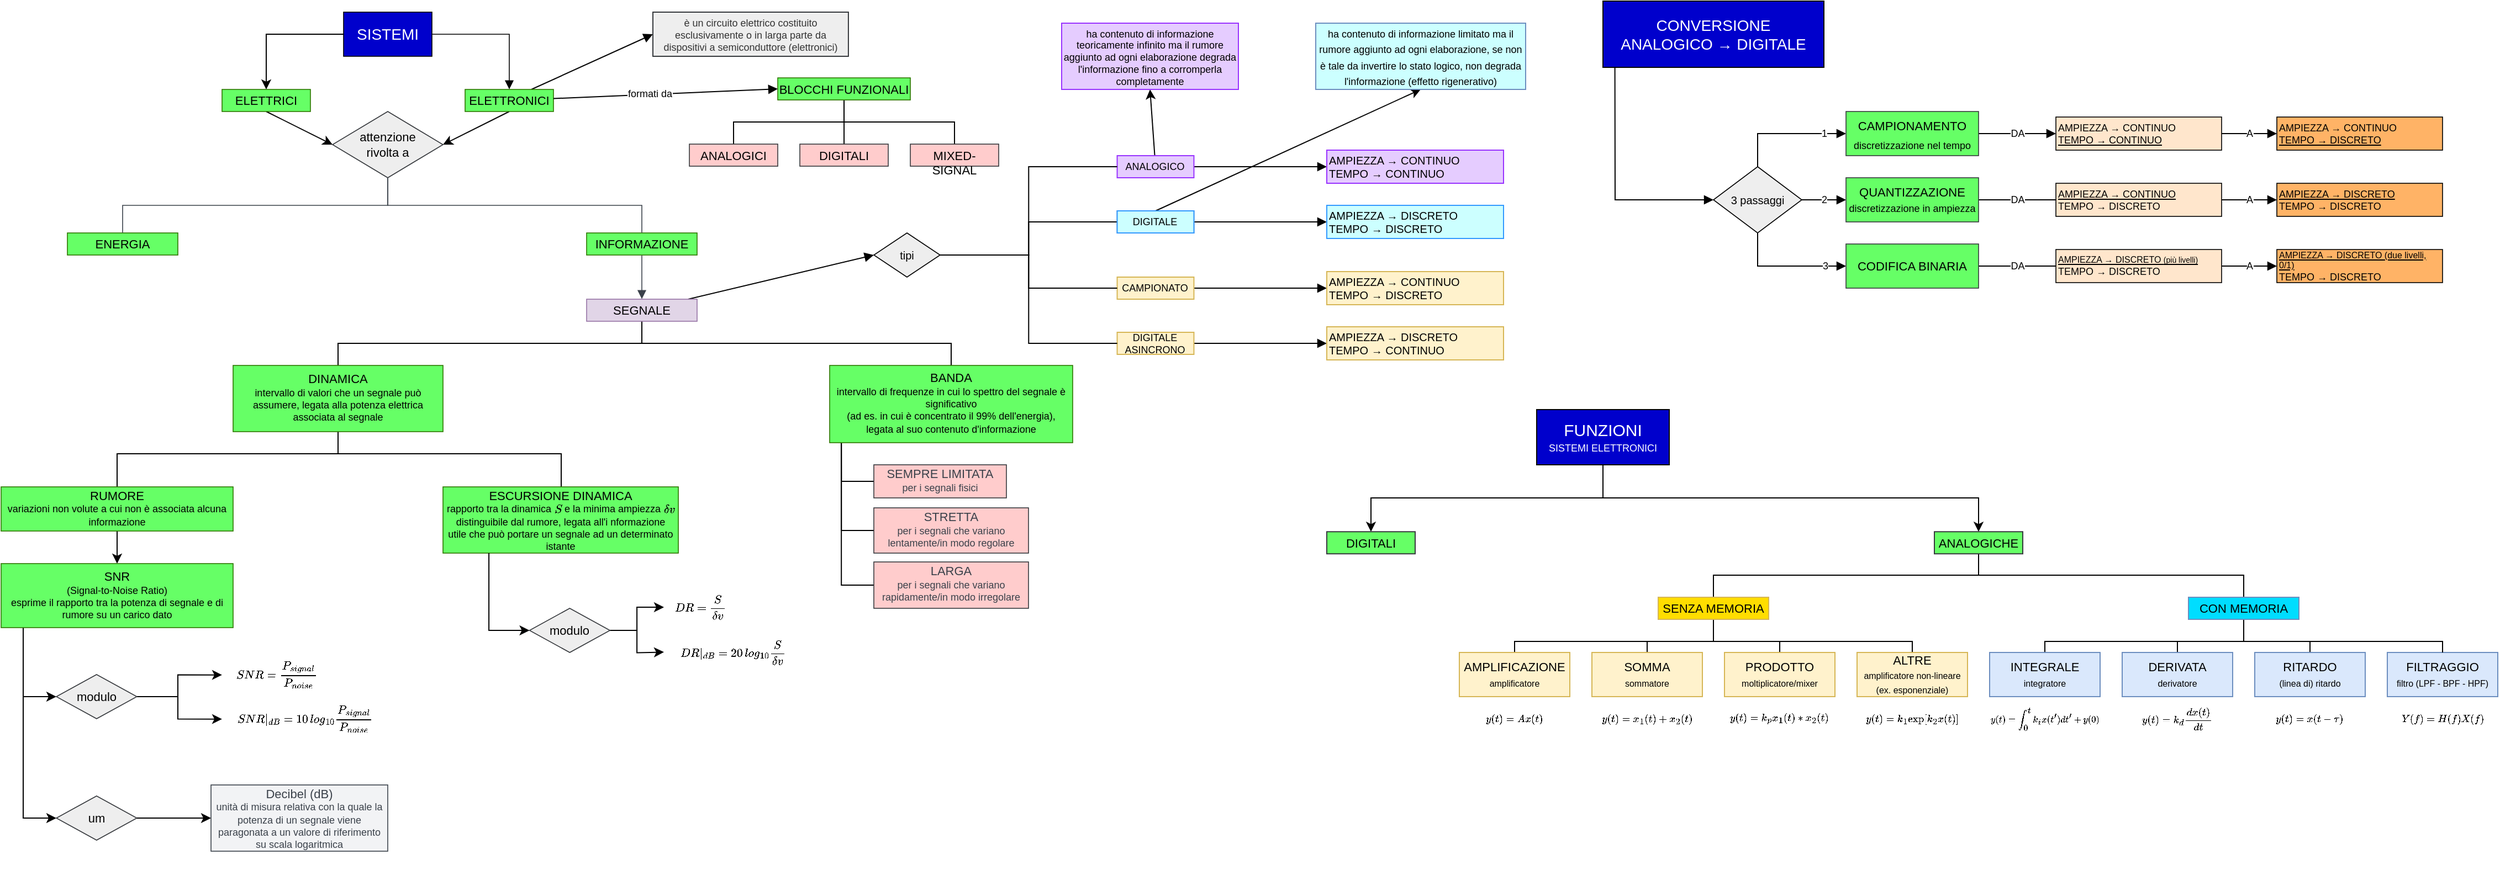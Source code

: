<mxfile version="19.0.0" type="github">
  <diagram id="KbQLy3OMnYTvDfTse-Bw" name="Page-1">
    <mxGraphModel dx="805" dy="2090" grid="1" gridSize="10" guides="1" tooltips="1" connect="1" arrows="1" fold="1" page="1" pageScale="1" pageWidth="1169" pageHeight="827" math="1" shadow="0">
      <root>
        <mxCell id="0" />
        <mxCell id="1" parent="0" />
        <mxCell id="S8-AEcQRGxQJLUGlmGjb-95" style="edgeStyle=orthogonalEdgeStyle;rounded=0;orthogonalLoop=1;jettySize=auto;html=1;entryX=0.5;entryY=0;entryDx=0;entryDy=0;fontSize=11;strokeColor=#000000;" parent="1" source="V_KuhvTImbU-2_eGopWf-1" target="V_KuhvTImbU-2_eGopWf-2" edge="1">
          <mxGeometry relative="1" as="geometry" />
        </mxCell>
        <UserObject label="SISTEMI" lucidchartObjectId="9QElXrMDOgw3" id="V_KuhvTImbU-2_eGopWf-1">
          <mxCell style="html=1;overflow=block;blockSpacing=1;whiteSpace=wrap;fontSize=14;spacing=9;strokeOpacity=100;fillOpacity=100;rounded=0;absoluteArcSize=1;arcSize=9;strokeWidth=0.8;fillColor=#0000CC;strokeColor=#000000;fontColor=#FFFFFF;container=0;" parent="1" vertex="1">
            <mxGeometry x="340" y="-1630" width="80" height="40" as="geometry" />
          </mxCell>
        </UserObject>
        <mxCell id="S8-AEcQRGxQJLUGlmGjb-93" style="rounded=0;orthogonalLoop=1;jettySize=auto;html=1;entryX=0;entryY=0.5;entryDx=0;entryDy=0;fontSize=11;exitX=0.5;exitY=1;exitDx=0;exitDy=0;" parent="1" source="V_KuhvTImbU-2_eGopWf-2" target="V_KuhvTImbU-2_eGopWf-6" edge="1">
          <mxGeometry relative="1" as="geometry" />
        </mxCell>
        <UserObject label="ELETTRICI" lucidchartObjectId="oREl5EtMewR." id="V_KuhvTImbU-2_eGopWf-2">
          <mxCell style="html=1;overflow=block;blockSpacing=1;whiteSpace=wrap;fontSize=11;spacing=0;strokeOpacity=100;fillOpacity=100;rounded=0;absoluteArcSize=1;arcSize=9;strokeWidth=0.8;fillColor=#66FF66;strokeColor=#2D7600;fontColor=#000000;container=0;" parent="1" vertex="1">
            <mxGeometry x="230" y="-1560" width="80" height="20" as="geometry" />
          </mxCell>
        </UserObject>
        <mxCell id="S8-AEcQRGxQJLUGlmGjb-92" style="rounded=0;orthogonalLoop=1;jettySize=auto;html=1;entryX=1;entryY=0.5;entryDx=0;entryDy=0;fontSize=11;exitX=0.5;exitY=1;exitDx=0;exitDy=0;" parent="1" source="V_KuhvTImbU-2_eGopWf-3" target="V_KuhvTImbU-2_eGopWf-6" edge="1">
          <mxGeometry relative="1" as="geometry" />
        </mxCell>
        <mxCell id="HUOxFKLSnK8g2RsHbuWe-12" style="edgeStyle=none;rounded=0;jumpStyle=none;jumpSize=6;orthogonalLoop=1;jettySize=auto;html=1;entryX=0;entryY=0.5;entryDx=0;entryDy=0;fontSize=9;startFill=1;endArrow=block;endFill=1;sourcePerimeterSpacing=0;targetPerimeterSpacing=0;strokeWidth=1;exitX=0.75;exitY=0;exitDx=0;exitDy=0;" edge="1" parent="1" source="V_KuhvTImbU-2_eGopWf-3" target="HUOxFKLSnK8g2RsHbuWe-11">
          <mxGeometry relative="1" as="geometry" />
        </mxCell>
        <UserObject label="ELETTRONICI" lucidchartObjectId="GREljfqATe~l" id="V_KuhvTImbU-2_eGopWf-3">
          <mxCell style="html=1;overflow=block;blockSpacing=1;whiteSpace=wrap;fontSize=11;spacing=0;strokeOpacity=100;fillOpacity=100;rounded=0;absoluteArcSize=1;arcSize=9;strokeWidth=0.8;fillColor=#66FF66;strokeColor=#2D7600;fontColor=#000000;container=0;" parent="1" vertex="1">
            <mxGeometry x="450" y="-1560" width="80" height="20" as="geometry" />
          </mxCell>
        </UserObject>
        <UserObject label="" lucidchartObjectId="fVElLN0B~Lug" id="V_KuhvTImbU-2_eGopWf-5">
          <mxCell style="html=1;jettySize=18;whiteSpace=wrap;fontSize=13;strokeColor=#000000;strokeOpacity=100;strokeWidth=0.8;rounded=0;arcSize=0;edgeStyle=orthogonalEdgeStyle;startArrow=none;endArrow=block;endFill=1;exitX=1.002;exitY=0.5;exitPerimeter=0;entryX=0.5;entryY=-0.008;entryPerimeter=0;" parent="1" source="V_KuhvTImbU-2_eGopWf-1" target="V_KuhvTImbU-2_eGopWf-3" edge="1">
            <mxGeometry width="100" height="100" relative="1" as="geometry">
              <Array as="points" />
            </mxGeometry>
          </mxCell>
        </UserObject>
        <UserObject label="attenzione&lt;br&gt;rivolta a" lucidchartObjectId="2ZElksRTVC9U" id="V_KuhvTImbU-2_eGopWf-6">
          <mxCell style="html=1;overflow=block;blockSpacing=1;whiteSpace=wrap;rhombus;fontSize=11;spacing=2;strokeColor=#36393d;strokeOpacity=100;fillOpacity=100;rounded=0;absoluteArcSize=1;arcSize=9;fillColor=#eeeeee;strokeWidth=0.8;align=center;labelPosition=center;verticalLabelPosition=middle;verticalAlign=middle;fontColor=#000000;container=0;" parent="1" vertex="1">
            <mxGeometry x="330" y="-1540" width="100" height="60" as="geometry" />
          </mxCell>
        </UserObject>
        <UserObject label="ENERGIA" lucidchartObjectId="r1El8VEPG0fk" id="V_KuhvTImbU-2_eGopWf-9">
          <mxCell style="html=1;overflow=block;blockSpacing=1;whiteSpace=wrap;fontSize=11;align=center;spacing=3.8;strokeOpacity=100;fillOpacity=100;rounded=0;absoluteArcSize=1;arcSize=9;strokeWidth=0.8;fillColor=#66FF66;strokeColor=#2D7600;fontColor=#000000;container=0;" parent="1" vertex="1">
            <mxGeometry x="90" y="-1430" width="100" height="20" as="geometry" />
          </mxCell>
        </UserObject>
        <UserObject label="INFORMAZIONE" lucidchartObjectId="41ElJIFpAn1h" id="V_KuhvTImbU-2_eGopWf-10">
          <mxCell style="html=1;overflow=block;blockSpacing=1;whiteSpace=wrap;fontSize=11;spacing=3.8;strokeOpacity=100;fillOpacity=100;rounded=0;absoluteArcSize=1;arcSize=9;strokeWidth=0.8;fillColor=#66FF66;strokeColor=#2D7600;fontColor=#000000;container=0;" parent="1" vertex="1">
            <mxGeometry x="560" y="-1430" width="100" height="20" as="geometry" />
          </mxCell>
        </UserObject>
        <mxCell id="S8-AEcQRGxQJLUGlmGjb-97" style="edgeStyle=orthogonalEdgeStyle;rounded=0;orthogonalLoop=1;jettySize=auto;html=1;entryX=0.5;entryY=0;entryDx=0;entryDy=0;fontSize=11;endArrow=none;endFill=0;" parent="1" source="V_KuhvTImbU-2_eGopWf-11" target="V_KuhvTImbU-2_eGopWf-15" edge="1">
          <mxGeometry relative="1" as="geometry">
            <Array as="points">
              <mxPoint x="793.03" y="-1530.47" />
              <mxPoint x="893.03" y="-1530.47" />
            </Array>
          </mxGeometry>
        </mxCell>
        <mxCell id="S8-AEcQRGxQJLUGlmGjb-98" style="edgeStyle=orthogonalEdgeStyle;rounded=0;orthogonalLoop=1;jettySize=auto;html=1;entryX=0.5;entryY=0;entryDx=0;entryDy=0;fontSize=11;endArrow=none;endFill=0;" parent="1" source="V_KuhvTImbU-2_eGopWf-11" target="V_KuhvTImbU-2_eGopWf-14" edge="1">
          <mxGeometry relative="1" as="geometry" />
        </mxCell>
        <mxCell id="S8-AEcQRGxQJLUGlmGjb-99" style="edgeStyle=orthogonalEdgeStyle;rounded=0;orthogonalLoop=1;jettySize=auto;html=1;entryX=0.5;entryY=0;entryDx=0;entryDy=0;fontSize=11;endArrow=none;endFill=0;" parent="1" source="V_KuhvTImbU-2_eGopWf-11" target="V_KuhvTImbU-2_eGopWf-13" edge="1">
          <mxGeometry relative="1" as="geometry">
            <Array as="points">
              <mxPoint x="793.03" y="-1530.47" />
              <mxPoint x="693.03" y="-1530.47" />
            </Array>
          </mxGeometry>
        </mxCell>
        <UserObject label="BLOCCHI FUNZIONALI" lucidchartObjectId="E5El9gGK8zPB" id="V_KuhvTImbU-2_eGopWf-11">
          <mxCell style="html=1;overflow=block;blockSpacing=1;whiteSpace=wrap;fontSize=11;spacing=0;strokeOpacity=100;fillOpacity=100;rounded=0;absoluteArcSize=1;arcSize=9;strokeWidth=0.8;fillColor=#66FF66;strokeColor=#2D7600;fontColor=#000000;container=0;" parent="1" vertex="1">
            <mxGeometry x="733.03" y="-1570.47" width="120" height="20" as="geometry" />
          </mxCell>
        </UserObject>
        <mxCell id="S8-AEcQRGxQJLUGlmGjb-33" style="rounded=0;orthogonalLoop=1;jettySize=auto;html=1;entryX=0;entryY=0.5;entryDx=0;entryDy=0;fontFamily=Helvetica;fontSize=9;endArrow=block;endFill=1;strokeColor=#000000;" parent="1" source="V_KuhvTImbU-2_eGopWf-3" target="V_KuhvTImbU-2_eGopWf-11" edge="1">
          <mxGeometry relative="1" as="geometry" />
        </mxCell>
        <mxCell id="HUOxFKLSnK8g2RsHbuWe-13" value="formati da" style="edgeLabel;html=1;align=center;verticalAlign=middle;resizable=0;points=[];fontSize=9;" vertex="1" connectable="0" parent="S8-AEcQRGxQJLUGlmGjb-33">
          <mxGeometry x="-0.213" y="1" relative="1" as="geometry">
            <mxPoint x="7" as="offset" />
          </mxGeometry>
        </mxCell>
        <UserObject label="ANALOGICI" lucidchartObjectId="~5ElXes_VRlE" id="V_KuhvTImbU-2_eGopWf-13">
          <mxCell style="html=1;overflow=block;blockSpacing=1;whiteSpace=wrap;fontSize=11;spacing=3.8;strokeColor=#36393d;strokeOpacity=100;fillOpacity=100;rounded=0;absoluteArcSize=1;arcSize=9;fillColor=#ffcccc;strokeWidth=0.8;container=0;" parent="1" vertex="1">
            <mxGeometry x="653.03" y="-1510.47" width="80" height="20" as="geometry" />
          </mxCell>
        </UserObject>
        <UserObject label="DIGITALI" lucidchartObjectId="h6ElQ-4IRWUj" id="V_KuhvTImbU-2_eGopWf-14">
          <mxCell style="html=1;overflow=block;blockSpacing=1;whiteSpace=wrap;fontSize=11;spacing=3.8;strokeColor=#36393d;strokeOpacity=100;fillOpacity=100;rounded=0;absoluteArcSize=1;arcSize=9;fillColor=#ffcccc;strokeWidth=0.8;container=0;" parent="1" vertex="1">
            <mxGeometry x="753.03" y="-1510.47" width="80" height="20" as="geometry" />
          </mxCell>
        </UserObject>
        <UserObject label="MIXED-SIGNAL" lucidchartObjectId="l6El-GRD.1cs" id="V_KuhvTImbU-2_eGopWf-15">
          <mxCell style="html=1;overflow=block;blockSpacing=1;whiteSpace=wrap;fontSize=11;spacing=3.8;strokeColor=#36393d;strokeOpacity=100;fillOpacity=100;rounded=0;absoluteArcSize=1;arcSize=9;fillColor=#ffcccc;strokeWidth=0.8;container=0;" parent="1" vertex="1">
            <mxGeometry x="853.03" y="-1510.47" width="80" height="20" as="geometry" />
          </mxCell>
        </UserObject>
        <mxCell id="S8-AEcQRGxQJLUGlmGjb-69" style="edgeStyle=orthogonalEdgeStyle;rounded=0;orthogonalLoop=1;jettySize=auto;html=1;entryX=0.5;entryY=0;entryDx=0;entryDy=0;fontSize=9;exitX=0.5;exitY=1;exitDx=0;exitDy=0;endArrow=none;endFill=0;" parent="1" source="V_KuhvTImbU-2_eGopWf-19" target="V_KuhvTImbU-2_eGopWf-21" edge="1">
          <mxGeometry relative="1" as="geometry">
            <Array as="points">
              <mxPoint x="610" y="-1330" />
              <mxPoint x="335" y="-1330" />
            </Array>
          </mxGeometry>
        </mxCell>
        <mxCell id="S8-AEcQRGxQJLUGlmGjb-70" style="edgeStyle=orthogonalEdgeStyle;rounded=0;orthogonalLoop=1;jettySize=auto;html=1;entryX=0.5;entryY=0;entryDx=0;entryDy=0;fontSize=9;exitX=0.5;exitY=1;exitDx=0;exitDy=0;endArrow=none;endFill=0;" parent="1" source="V_KuhvTImbU-2_eGopWf-19" target="V_KuhvTImbU-2_eGopWf-22" edge="1">
          <mxGeometry relative="1" as="geometry">
            <Array as="points">
              <mxPoint x="610" y="-1330" />
              <mxPoint x="890" y="-1330" />
            </Array>
          </mxGeometry>
        </mxCell>
        <mxCell id="S8-AEcQRGxQJLUGlmGjb-112" style="edgeStyle=none;rounded=0;jumpSize=6;orthogonalLoop=1;jettySize=auto;html=1;entryX=0;entryY=0.5;entryDx=0;entryDy=0;fontSize=10;endArrow=block;endFill=1;endSize=6;strokeWidth=1;" parent="1" source="V_KuhvTImbU-2_eGopWf-19" target="S8-AEcQRGxQJLUGlmGjb-106" edge="1">
          <mxGeometry relative="1" as="geometry" />
        </mxCell>
        <UserObject label="SEGNALE" lucidchartObjectId="i~ElQbq9KEDh" id="V_KuhvTImbU-2_eGopWf-19">
          <mxCell style="html=1;overflow=block;blockSpacing=1;whiteSpace=wrap;fontSize=11;spacing=3.8;strokeOpacity=100;fillOpacity=100;rounded=0;absoluteArcSize=1;arcSize=9;strokeWidth=0.8;fillColor=#e1d5e7;strokeColor=#9673a6;container=0;" parent="1" vertex="1">
            <mxGeometry x="560" y="-1370" width="100" height="20" as="geometry" />
          </mxCell>
        </UserObject>
        <UserObject label="" lucidchartObjectId="vaFlGMC20mRY" id="V_KuhvTImbU-2_eGopWf-20">
          <mxCell style="html=1;jettySize=18;whiteSpace=wrap;fontSize=13;strokeColor=#3a414a;strokeOpacity=100;strokeWidth=0.8;rounded=0;arcSize=12;edgeStyle=orthogonalEdgeStyle;startArrow=none;endArrow=block;endFill=1;exitX=0.5;exitY=1.012;exitPerimeter=0;entryX=0.5;entryY=-0.008;entryPerimeter=0;" parent="1" source="V_KuhvTImbU-2_eGopWf-10" target="V_KuhvTImbU-2_eGopWf-19" edge="1">
            <mxGeometry width="100" height="100" relative="1" as="geometry">
              <Array as="points" />
            </mxGeometry>
          </mxCell>
        </UserObject>
        <mxCell id="S8-AEcQRGxQJLUGlmGjb-72" style="edgeStyle=orthogonalEdgeStyle;rounded=0;orthogonalLoop=1;jettySize=auto;html=1;entryX=0.5;entryY=0;entryDx=0;entryDy=0;fontSize=9;endArrow=none;endFill=0;" parent="1" source="V_KuhvTImbU-2_eGopWf-21" target="V_KuhvTImbU-2_eGopWf-23" edge="1">
          <mxGeometry relative="1" as="geometry">
            <Array as="points">
              <mxPoint x="335" y="-1230" />
              <mxPoint x="135" y="-1230" />
            </Array>
          </mxGeometry>
        </mxCell>
        <mxCell id="S8-AEcQRGxQJLUGlmGjb-73" style="edgeStyle=orthogonalEdgeStyle;rounded=0;orthogonalLoop=1;jettySize=auto;html=1;fontSize=9;endArrow=none;endFill=0;" parent="1" source="V_KuhvTImbU-2_eGopWf-21" target="V_KuhvTImbU-2_eGopWf-25" edge="1">
          <mxGeometry relative="1" as="geometry">
            <Array as="points">
              <mxPoint x="335" y="-1230" />
              <mxPoint x="537" y="-1230" />
            </Array>
          </mxGeometry>
        </mxCell>
        <UserObject label="&lt;div style=&quot;display: flex; justify-content: center; text-align: center; align-items: baseline; font-size: 9px; line-height: 1.25; margin-top: -2px;&quot;&gt;&lt;span style=&quot;&quot;&gt;&lt;span style=&quot;font-size: 11px;&quot;&gt;DINAMICA&lt;br style=&quot;font-size: 11px;&quot;&gt;&lt;/span&gt;&lt;span style=&quot;&quot;&gt;intervallo di valori che un segnale può assumere, legata alla potenza elettrica associata al segnale&lt;/span&gt;&lt;/span&gt;&lt;/div&gt;" lucidchartObjectId="CaFlC.bQDcfy" id="V_KuhvTImbU-2_eGopWf-21">
          <mxCell style="html=1;overflow=block;blockSpacing=1;whiteSpace=wrap;fontSize=11;spacing=3.8;strokeOpacity=100;fillOpacity=100;rounded=0;absoluteArcSize=1;arcSize=9;strokeWidth=0.8;fontFamily=Helvetica;fillColor=#66FF66;strokeColor=#2D7600;fontColor=#000000;container=0;" parent="1" vertex="1">
            <mxGeometry x="240" y="-1310" width="190" height="60" as="geometry" />
          </mxCell>
        </UserObject>
        <mxCell id="S8-AEcQRGxQJLUGlmGjb-89" style="edgeStyle=orthogonalEdgeStyle;rounded=0;orthogonalLoop=1;jettySize=auto;html=1;exitX=0.048;exitY=1;exitDx=0;exitDy=0;exitPerimeter=0;entryX=0;entryY=0.5;entryDx=0;entryDy=0;fontSize=9;endArrow=none;endFill=0;" parent="1" source="V_KuhvTImbU-2_eGopWf-22" target="V_KuhvTImbU-2_eGopWf-54" edge="1">
          <mxGeometry relative="1" as="geometry">
            <Array as="points">
              <mxPoint x="791" y="-1160" />
            </Array>
          </mxGeometry>
        </mxCell>
        <mxCell id="S8-AEcQRGxQJLUGlmGjb-90" style="edgeStyle=orthogonalEdgeStyle;rounded=0;orthogonalLoop=1;jettySize=auto;html=1;exitX=0.048;exitY=1.003;exitDx=0;exitDy=0;exitPerimeter=0;entryX=0;entryY=0.5;entryDx=0;entryDy=0;fontSize=9;endArrow=none;endFill=0;" parent="1" source="V_KuhvTImbU-2_eGopWf-22" target="V_KuhvTImbU-2_eGopWf-55" edge="1">
          <mxGeometry relative="1" as="geometry">
            <Array as="points">
              <mxPoint x="791" y="-1111" />
            </Array>
          </mxGeometry>
        </mxCell>
        <mxCell id="S8-AEcQRGxQJLUGlmGjb-91" style="edgeStyle=orthogonalEdgeStyle;rounded=0;orthogonalLoop=1;jettySize=auto;html=1;exitX=0.048;exitY=1;exitDx=0;exitDy=0;exitPerimeter=0;entryX=0;entryY=0.5;entryDx=0;entryDy=0;fontSize=9;endArrow=none;endFill=0;" parent="1" source="V_KuhvTImbU-2_eGopWf-22" target="V_KuhvTImbU-2_eGopWf-53" edge="1">
          <mxGeometry relative="1" as="geometry">
            <Array as="points">
              <mxPoint x="791" y="-1205" />
            </Array>
          </mxGeometry>
        </mxCell>
        <UserObject label="&lt;div style=&quot;display: flex; justify-content: center; text-align: center; align-items: baseline; font-size: 11px; line-height: 1.25; margin-top: -2px;&quot;&gt;&lt;span style=&quot;font-size: 9px;&quot;&gt;&lt;span style=&quot;font-size: 11px;&quot;&gt;BANDA&lt;br style=&quot;font-size: 11px;&quot;&gt;&lt;/span&gt;&lt;span style=&quot;&quot;&gt;intervallo di frequenze in cui lo spettro del segnale è significativo&lt;br style=&quot;&quot;&gt;(ad es. in cui è concentrato il 99% dell&#39;energia), legata al suo contenuto d&#39;informazione&lt;br style=&quot;font-size: 11px;&quot;&gt;&lt;/span&gt;&lt;/span&gt;&lt;/div&gt;" lucidchartObjectId="NaFljsvgDDDa" id="V_KuhvTImbU-2_eGopWf-22">
          <mxCell style="html=1;overflow=block;blockSpacing=1;whiteSpace=wrap;fontSize=11;spacing=3.8;strokeOpacity=100;fillOpacity=100;rounded=0;absoluteArcSize=1;arcSize=9;strokeWidth=0.8;fillColor=#66FF66;strokeColor=#2D7600;fontColor=#000000;container=0;points=[[0,0,0,0,0],[0,0.24,0,0,0],[0,0.5,0,0,0],[0,0.76,0,0,0],[0,1,0,0,0],[0.05,1,0,0,2],[0.25,0,0,0,0],[0.25,1,0,0,0],[0.5,0,0,0,0],[0.5,1,0,0,0],[0.75,0,0,0,0],[0.75,1,0,0,0],[1,0,0,0,0],[1,0.26,0,0,0],[1,0.5,0,0,0],[1,0.76,0,0,0],[1,1,0,0,0]];" parent="1" vertex="1">
            <mxGeometry x="780" y="-1310" width="220" height="70" as="geometry" />
          </mxCell>
        </UserObject>
        <mxCell id="S8-AEcQRGxQJLUGlmGjb-68" style="edgeStyle=orthogonalEdgeStyle;rounded=0;orthogonalLoop=1;jettySize=auto;html=1;entryX=0.5;entryY=0;entryDx=0;entryDy=0;fontSize=9;" parent="1" source="V_KuhvTImbU-2_eGopWf-23" target="V_KuhvTImbU-2_eGopWf-27" edge="1">
          <mxGeometry relative="1" as="geometry" />
        </mxCell>
        <UserObject label="&lt;div style=&quot;display: flex; justify-content: center; text-align: center; align-items: baseline; font-size: 9px; line-height: 1.25; margin-top: -2px;&quot;&gt;&lt;span style=&quot;&quot;&gt;&lt;span style=&quot;font-size: 11px;&quot;&gt;RUMORE&lt;br style=&quot;font-size: 11px;&quot;&gt;&lt;/span&gt;&lt;span style=&quot;&quot;&gt;variazioni non volute a cui non è associata alcuna informazione&lt;/span&gt;&lt;/span&gt;&lt;/div&gt;" lucidchartObjectId="ceFloytlK~nw" id="V_KuhvTImbU-2_eGopWf-23">
          <mxCell style="html=1;overflow=block;blockSpacing=1;whiteSpace=wrap;fontSize=11;spacing=3.8;strokeOpacity=100;fillOpacity=100;rounded=0;absoluteArcSize=1;arcSize=9;strokeWidth=0.8;fillColor=#66FF66;strokeColor=#2D7600;fontColor=#000000;container=0;" parent="1" vertex="1">
            <mxGeometry x="30" y="-1200" width="210" height="40" as="geometry" />
          </mxCell>
        </UserObject>
        <UserObject label="&lt;div style=&quot;display: flex; justify-content: center; text-align: center; align-items: baseline; font-size: 9px; line-height: 1.25; margin-top: -2px;&quot;&gt;&lt;span style=&quot;&quot;&gt;&lt;span style=&quot;font-size: 11px;&quot;&gt;ESCURSIONE DINAMICA&lt;br style=&quot;font-size: 11px;&quot;&gt;&lt;/span&gt;&lt;span style=&quot;&quot;&gt;rapporto tra la dinamica \(S\) e la minima ampiezza \(\delta v\) distinguibile dal rumore, legata all&#39;i nformazione utile che può portare un segnale ad un determinato istante&lt;/span&gt;&lt;/span&gt;&lt;/div&gt;" lucidchartObjectId="-iFlFDH.yqT3" id="V_KuhvTImbU-2_eGopWf-25">
          <mxCell style="html=1;overflow=block;blockSpacing=1;whiteSpace=wrap;fontSize=11;spacing=3.8;strokeOpacity=100;fillOpacity=100;rounded=0;absoluteArcSize=1;arcSize=9;strokeWidth=0.8;fillColor=#66FF66;strokeColor=#2D7600;fontColor=#000000;container=0;" parent="1" vertex="1">
            <mxGeometry x="430" y="-1200" width="213.03" height="60" as="geometry" />
          </mxCell>
        </UserObject>
        <mxCell id="bP6iZzroc04yHyCrc2Ij-1" style="edgeStyle=orthogonalEdgeStyle;orthogonalLoop=1;jettySize=auto;html=1;entryX=0;entryY=0.5;entryDx=0;entryDy=0;rounded=0;" parent="1" source="V_KuhvTImbU-2_eGopWf-27" target="V_KuhvTImbU-2_eGopWf-31" edge="1">
          <mxGeometry relative="1" as="geometry">
            <Array as="points">
              <mxPoint x="50" y="-1010" />
            </Array>
          </mxGeometry>
        </mxCell>
        <mxCell id="bP6iZzroc04yHyCrc2Ij-2" style="edgeStyle=orthogonalEdgeStyle;rounded=0;orthogonalLoop=1;jettySize=auto;html=1;entryX=0;entryY=0.5;entryDx=0;entryDy=0;" parent="1" source="V_KuhvTImbU-2_eGopWf-27" target="V_KuhvTImbU-2_eGopWf-32" edge="1">
          <mxGeometry relative="1" as="geometry">
            <Array as="points">
              <mxPoint x="50" y="-900" />
            </Array>
          </mxGeometry>
        </mxCell>
        <UserObject label="&lt;div style=&quot;display: flex; justify-content: center; text-align: center; align-items: baseline; font-size: 9px; line-height: 1.25; margin-top: -2px;&quot;&gt;&lt;span style=&quot;&quot;&gt;&lt;span style=&quot;font-size: 11px;&quot;&gt;SNR&lt;br style=&quot;font-size: 11px;&quot;&gt;&lt;/span&gt;&lt;span style=&quot;&quot;&gt;(Signal-to-Noise Ratio)&lt;br style=&quot;font-size: 11px;&quot;&gt;esprime il rapporto tra la potenza di segnale e di rumore su un carico dato&lt;/span&gt;&lt;/span&gt;&lt;/div&gt;" lucidchartObjectId="NlFl~mT72mBA" id="V_KuhvTImbU-2_eGopWf-27">
          <mxCell style="html=1;overflow=block;blockSpacing=1;whiteSpace=wrap;fontSize=11;spacing=3.8;strokeOpacity=100;fillOpacity=100;rounded=0;absoluteArcSize=1;arcSize=9;strokeWidth=0.8;fillColor=#66FF66;strokeColor=#2D7600;fontColor=#000000;container=0;" parent="1" vertex="1">
            <mxGeometry x="30" y="-1130.5" width="210" height="58" as="geometry" />
          </mxCell>
        </UserObject>
        <UserObject label="" lucidchartObjectId="zpFlL2CMC-he" id="V_KuhvTImbU-2_eGopWf-29">
          <mxCell style="html=1;jettySize=18;whiteSpace=wrap;fontSize=13;strokeColor=#3a414a;strokeOpacity=100;strokeWidth=0.8;rounded=0;arcSize=0;edgeStyle=orthogonalEdgeStyle;startArrow=none;endArrow=none;endFill=0;exitX=0.5;exitY=0.991;exitPerimeter=0;entryX=0.5;entryY=-0.012;entryPerimeter=0;" parent="1" source="V_KuhvTImbU-2_eGopWf-6" target="V_KuhvTImbU-2_eGopWf-9" edge="1">
            <mxGeometry width="100" height="100" relative="1" as="geometry">
              <Array as="points" />
            </mxGeometry>
          </mxCell>
        </UserObject>
        <UserObject label="" lucidchartObjectId="CpFlIvJUsDqa" id="V_KuhvTImbU-2_eGopWf-30">
          <mxCell style="html=1;jettySize=18;whiteSpace=wrap;fontSize=13;strokeColor=#3a414a;strokeOpacity=100;strokeWidth=0.8;rounded=0;arcSize=0;edgeStyle=orthogonalEdgeStyle;startArrow=none;endArrow=none;endFill=0;exitX=0.5;exitY=0.991;exitPerimeter=0;entryX=0.5;entryY=-0.012;entryPerimeter=0;" parent="1" source="V_KuhvTImbU-2_eGopWf-6" target="V_KuhvTImbU-2_eGopWf-10" edge="1">
            <mxGeometry width="100" height="100" relative="1" as="geometry">
              <Array as="points" />
            </mxGeometry>
          </mxCell>
        </UserObject>
        <mxCell id="S8-AEcQRGxQJLUGlmGjb-74" style="edgeStyle=orthogonalEdgeStyle;rounded=0;orthogonalLoop=1;jettySize=auto;html=1;entryX=0;entryY=0.5;entryDx=0;entryDy=0;fontSize=10;" parent="1" source="V_KuhvTImbU-2_eGopWf-31" target="63lxZahk68hWmBlvhvrG-60" edge="1">
          <mxGeometry relative="1" as="geometry">
            <mxPoint x="220" y="-1039.685" as="targetPoint" />
            <Array as="points">
              <mxPoint x="190" y="-1010" />
              <mxPoint x="190" y="-1030" />
            </Array>
          </mxGeometry>
        </mxCell>
        <mxCell id="S8-AEcQRGxQJLUGlmGjb-75" style="edgeStyle=orthogonalEdgeStyle;rounded=0;orthogonalLoop=1;jettySize=auto;html=1;entryX=0;entryY=0.5;entryDx=0;entryDy=0;fontSize=10;" parent="1" source="V_KuhvTImbU-2_eGopWf-31" target="63lxZahk68hWmBlvhvrG-62" edge="1">
          <mxGeometry relative="1" as="geometry">
            <mxPoint x="220" y="-980" as="targetPoint" />
            <Array as="points">
              <mxPoint x="190" y="-1010" />
              <mxPoint x="190" y="-990" />
            </Array>
          </mxGeometry>
        </mxCell>
        <UserObject label="modulo" lucidchartObjectId="kuFlH_ao~T5j" id="V_KuhvTImbU-2_eGopWf-31">
          <mxCell style="html=1;overflow=block;blockSpacing=1;whiteSpace=wrap;rhombus;fontSize=11;spacing=3.8;strokeColor=#36393d;strokeOpacity=100;fillOpacity=100;rounded=0;absoluteArcSize=1;arcSize=9;fillColor=#eeeeee;strokeWidth=0.8;fontColor=#000000;container=0;" parent="1" vertex="1">
            <mxGeometry x="80" y="-1030" width="72.87" height="40" as="geometry" />
          </mxCell>
        </UserObject>
        <UserObject label="um" lucidchartObjectId="7uFlqthe8yNe" id="V_KuhvTImbU-2_eGopWf-32">
          <mxCell style="html=1;overflow=block;blockSpacing=1;whiteSpace=wrap;rhombus;fontSize=11;spacing=3.8;strokeColor=#36393d;strokeOpacity=100;fillOpacity=100;rounded=0;absoluteArcSize=1;arcSize=9;fillColor=#eeeeee;strokeWidth=0.8;fontColor=#000000;container=0;" parent="1" vertex="1">
            <mxGeometry x="80" y="-920" width="72.87" height="40" as="geometry" />
          </mxCell>
        </UserObject>
        <UserObject label="&lt;div style=&quot;display: flex; justify-content: center; text-align: center; align-items: baseline; line-height: 1.25; margin-top: -2px; font-size: 9px;&quot;&gt;&lt;span&gt;&lt;span style=&quot;color: rgb(58, 65, 74);&quot;&gt;&lt;font style=&quot;font-size: 11px;&quot;&gt;Decibel (dB)&lt;/font&gt;&lt;br&gt;&lt;/span&gt;&lt;span style=&quot;color: rgb(58, 65, 74);&quot;&gt;unità di misura relativa con la quale la potenza di un segnale viene paragonata a un valore di riferimento su scala logaritmica&lt;/span&gt;&lt;/span&gt;&lt;/div&gt;" lucidchartObjectId="TzFl0S9uKZ~m" id="V_KuhvTImbU-2_eGopWf-37">
          <mxCell style="html=1;overflow=block;blockSpacing=1;whiteSpace=wrap;fontSize=13;spacing=3.8;strokeColor=#3a414a;strokeOpacity=100;fillOpacity=100;rounded=0;absoluteArcSize=1;arcSize=9;fillColor=#f2f3f5;strokeWidth=0.8;container=0;" parent="1" vertex="1">
            <mxGeometry x="220" y="-930" width="160" height="60" as="geometry" />
          </mxCell>
        </UserObject>
        <mxCell id="S8-AEcQRGxQJLUGlmGjb-23" style="edgeStyle=elbowEdgeStyle;rounded=0;orthogonalLoop=1;jettySize=auto;html=1;fontFamily=Helvetica;fontSize=14;" parent="1" source="V_KuhvTImbU-2_eGopWf-32" target="V_KuhvTImbU-2_eGopWf-37" edge="1">
          <mxGeometry relative="1" as="geometry" />
        </mxCell>
        <mxCell id="S8-AEcQRGxQJLUGlmGjb-77" style="edgeStyle=orthogonalEdgeStyle;rounded=0;orthogonalLoop=1;jettySize=auto;html=1;entryX=0;entryY=0.5;entryDx=0;entryDy=0;fontSize=10;" parent="1" source="V_KuhvTImbU-2_eGopWf-39" edge="1">
          <mxGeometry relative="1" as="geometry">
            <mxPoint x="630" y="-1050.315" as="targetPoint" />
          </mxGeometry>
        </mxCell>
        <mxCell id="S8-AEcQRGxQJLUGlmGjb-78" style="edgeStyle=orthogonalEdgeStyle;rounded=0;orthogonalLoop=1;jettySize=auto;html=1;entryX=0;entryY=0.5;entryDx=0;entryDy=0;fontSize=10;" parent="1" source="V_KuhvTImbU-2_eGopWf-39" target="63lxZahk68hWmBlvhvrG-63" edge="1">
          <mxGeometry relative="1" as="geometry">
            <mxPoint x="630.78" y="-1100.62" as="targetPoint" />
          </mxGeometry>
        </mxCell>
        <UserObject label="modulo" lucidchartObjectId="eGFlUj89s3dI" id="V_KuhvTImbU-2_eGopWf-39">
          <mxCell style="html=1;overflow=block;blockSpacing=1;whiteSpace=wrap;rhombus;fontSize=11;spacing=3.8;strokeColor=#36393d;strokeOpacity=100;fillOpacity=100;rounded=0;absoluteArcSize=1;arcSize=9;fillColor=#eeeeee;strokeWidth=0.8;fontColor=#000000;container=0;" parent="1" vertex="1">
            <mxGeometry x="508.3" y="-1090" width="72.834" height="40" as="geometry" />
          </mxCell>
        </UserObject>
        <mxCell id="S8-AEcQRGxQJLUGlmGjb-7" style="edgeStyle=elbowEdgeStyle;rounded=0;orthogonalLoop=1;jettySize=auto;html=1;entryX=0;entryY=0.5;entryDx=0;entryDy=0;" parent="1" source="V_KuhvTImbU-2_eGopWf-25" target="V_KuhvTImbU-2_eGopWf-39" edge="1">
          <mxGeometry relative="1" as="geometry">
            <Array as="points">
              <mxPoint x="471.552" y="-1087.625" />
            </Array>
          </mxGeometry>
        </mxCell>
        <UserObject label="&lt;div style=&quot;display: flex; justify-content: center; text-align: center; align-items: baseline; font-size: 9px; line-height: 1.25; margin-top: -2px;&quot;&gt;&lt;span style=&quot;&quot;&gt;&lt;span style=&quot;font-size: 11px; color: rgb(58, 65, 74);&quot;&gt;SEMPRE LIMITATA&lt;br style=&quot;font-size: 11px;&quot;&gt;&lt;/span&gt;&lt;span style=&quot;color: rgb(58, 65, 74);&quot;&gt;per i segnali fisici&lt;/span&gt;&lt;/span&gt;&lt;/div&gt;" lucidchartObjectId="OPFlVcPKJhmu" id="V_KuhvTImbU-2_eGopWf-53">
          <mxCell style="html=1;overflow=block;blockSpacing=1;whiteSpace=wrap;fontSize=11;spacing=3.8;strokeColor=#36393d;strokeOpacity=100;rounded=0;absoluteArcSize=1;arcSize=9;strokeWidth=0.8;fillColor=#ffcccc;container=0;" parent="1" vertex="1">
            <mxGeometry x="820" y="-1220" width="120" height="30" as="geometry" />
          </mxCell>
        </UserObject>
        <UserObject label="&lt;div style=&quot;display: flex; justify-content: center; text-align: center; align-items: baseline; font-size: 9px; line-height: 1.25; margin-top: -2px;&quot;&gt;&lt;span style=&quot;&quot;&gt;&lt;span style=&quot;font-size: 11px; color: rgb(58, 65, 74);&quot;&gt;STRETTA&lt;br style=&quot;font-size: 11px;&quot;&gt;&lt;/span&gt;&lt;font style=&quot;font-size: 9px;&quot;&gt;&lt;span style=&quot;color: rgb(58, 65, 74);&quot;&gt;per i segnali che variano lentamente/in modo regolare&lt;/span&gt;&lt;/font&gt;&lt;/span&gt;&lt;/div&gt;" lucidchartObjectId="6TFlstYmunlc" id="V_KuhvTImbU-2_eGopWf-54">
          <mxCell style="html=1;overflow=block;blockSpacing=1;whiteSpace=wrap;fontSize=11;spacing=3.8;strokeColor=#36393d;strokeOpacity=100;rounded=0;absoluteArcSize=1;arcSize=9;strokeWidth=0.8;fillColor=#ffcccc;container=0;" parent="1" vertex="1">
            <mxGeometry x="820" y="-1181" width="140" height="41" as="geometry" />
          </mxCell>
        </UserObject>
        <UserObject label="&lt;div style=&quot;display: flex; justify-content: center; text-align: center; align-items: baseline; font-size: 9px; line-height: 1.25; margin-top: -2px;&quot;&gt;&lt;span style=&quot;&quot;&gt;&lt;span style=&quot;font-size: 11px; color: rgb(58, 65, 74);&quot;&gt;LARGA&lt;br style=&quot;font-size: 11px;&quot;&gt;&lt;/span&gt;&lt;span style=&quot;color: rgb(58, 65, 74);&quot;&gt;per i segnali che variano rapidamente/in modo irregolare&lt;/span&gt;&lt;/span&gt;&lt;/div&gt;" lucidchartObjectId="8TFl-1Wmz8BK" id="V_KuhvTImbU-2_eGopWf-55">
          <mxCell style="html=1;overflow=block;blockSpacing=1;whiteSpace=wrap;fontSize=11;spacing=3.8;strokeColor=#36393d;strokeOpacity=100;rounded=0;absoluteArcSize=1;arcSize=9;strokeWidth=0.8;fillColor=#ffcccc;container=0;" parent="1" vertex="1">
            <mxGeometry x="820" y="-1132" width="140" height="42" as="geometry" />
          </mxCell>
        </UserObject>
        <mxCell id="S8-AEcQRGxQJLUGlmGjb-118" style="edgeStyle=none;rounded=0;jumpSize=6;orthogonalLoop=1;jettySize=auto;html=1;entryX=0;entryY=0.5;entryDx=0;entryDy=0;fontSize=10;endArrow=block;endFill=1;endSize=6;strokeWidth=1;" parent="1" source="S8-AEcQRGxQJLUGlmGjb-42" target="S8-AEcQRGxQJLUGlmGjb-114" edge="1">
          <mxGeometry relative="1" as="geometry" />
        </mxCell>
        <mxCell id="63lxZahk68hWmBlvhvrG-4" style="edgeStyle=none;rounded=0;orthogonalLoop=1;jettySize=auto;html=1;entryX=0.5;entryY=1;entryDx=0;entryDy=0;fontSize=11;" parent="1" source="S8-AEcQRGxQJLUGlmGjb-42" target="63lxZahk68hWmBlvhvrG-1" edge="1">
          <mxGeometry relative="1" as="geometry" />
        </mxCell>
        <mxCell id="S8-AEcQRGxQJLUGlmGjb-42" value="&lt;div&gt;ANALOGICO&lt;/div&gt;" style="rounded=0;whiteSpace=wrap;html=1;shadow=0;glass=0;fontFamily=Helvetica;fontSize=9;fillColor=#E5CCFF;strokeColor=#9933FF;container=0;" parent="1" vertex="1">
          <mxGeometry x="1040.27" y="-1500" width="69.46" height="20" as="geometry" />
        </mxCell>
        <mxCell id="S8-AEcQRGxQJLUGlmGjb-119" style="edgeStyle=none;rounded=0;jumpSize=6;orthogonalLoop=1;jettySize=auto;html=1;entryX=0;entryY=0.5;entryDx=0;entryDy=0;fontSize=10;endArrow=block;endFill=1;endSize=6;strokeWidth=1;" parent="1" source="S8-AEcQRGxQJLUGlmGjb-43" target="S8-AEcQRGxQJLUGlmGjb-115" edge="1">
          <mxGeometry relative="1" as="geometry" />
        </mxCell>
        <mxCell id="63lxZahk68hWmBlvhvrG-5" style="edgeStyle=none;rounded=0;orthogonalLoop=1;jettySize=auto;html=1;entryX=0.5;entryY=1;entryDx=0;entryDy=0;fontSize=11;exitX=0.5;exitY=0;exitDx=0;exitDy=0;" parent="1" source="S8-AEcQRGxQJLUGlmGjb-43" target="63lxZahk68hWmBlvhvrG-3" edge="1">
          <mxGeometry relative="1" as="geometry" />
        </mxCell>
        <mxCell id="S8-AEcQRGxQJLUGlmGjb-43" value="DIGITALE" style="rounded=0;whiteSpace=wrap;html=1;shadow=0;glass=0;fontFamily=Helvetica;fontSize=9;fillColor=#CCFFFF;strokeColor=#6c8ebf;container=0;" parent="1" vertex="1">
          <mxGeometry x="1040.27" y="-1450" width="69.46" height="20" as="geometry" />
        </mxCell>
        <mxCell id="S8-AEcQRGxQJLUGlmGjb-96" style="edgeStyle=orthogonalEdgeStyle;rounded=0;orthogonalLoop=1;jettySize=auto;html=1;exitX=0.5;exitY=1;exitDx=0;exitDy=0;fontSize=11;" parent="1" source="V_KuhvTImbU-2_eGopWf-15" target="V_KuhvTImbU-2_eGopWf-15" edge="1">
          <mxGeometry relative="1" as="geometry" />
        </mxCell>
        <mxCell id="S8-AEcQRGxQJLUGlmGjb-120" style="edgeStyle=none;rounded=0;jumpSize=6;orthogonalLoop=1;jettySize=auto;html=1;entryX=0;entryY=0.5;entryDx=0;entryDy=0;fontSize=10;endArrow=block;endFill=1;endSize=6;strokeWidth=1;" parent="1" source="S8-AEcQRGxQJLUGlmGjb-102" target="S8-AEcQRGxQJLUGlmGjb-116" edge="1">
          <mxGeometry relative="1" as="geometry" />
        </mxCell>
        <mxCell id="S8-AEcQRGxQJLUGlmGjb-102" value="&lt;div&gt;CAMPIONATO&lt;/div&gt;" style="rounded=0;whiteSpace=wrap;html=1;shadow=0;glass=0;fontFamily=Helvetica;fontSize=9;fillColor=#fff2cc;strokeColor=#d6b656;container=0;" parent="1" vertex="1">
          <mxGeometry x="1040.27" y="-1390" width="69.46" height="20" as="geometry" />
        </mxCell>
        <mxCell id="S8-AEcQRGxQJLUGlmGjb-121" style="edgeStyle=none;rounded=0;jumpSize=6;orthogonalLoop=1;jettySize=auto;html=1;entryX=0;entryY=0.5;entryDx=0;entryDy=0;fontSize=10;endArrow=block;endFill=1;endSize=6;strokeWidth=1;" parent="1" source="S8-AEcQRGxQJLUGlmGjb-103" target="S8-AEcQRGxQJLUGlmGjb-117" edge="1">
          <mxGeometry relative="1" as="geometry" />
        </mxCell>
        <mxCell id="S8-AEcQRGxQJLUGlmGjb-103" value="DIGITALE ASINCRONO" style="rounded=0;whiteSpace=wrap;html=1;shadow=0;glass=0;fontFamily=Helvetica;fontSize=9;fillColor=#fff2cc;strokeColor=#d6b656;container=0;" parent="1" vertex="1">
          <mxGeometry x="1040.27" y="-1340" width="69.46" height="20" as="geometry" />
        </mxCell>
        <mxCell id="S8-AEcQRGxQJLUGlmGjb-108" style="edgeStyle=orthogonalEdgeStyle;rounded=0;jumpSize=6;orthogonalLoop=1;jettySize=auto;html=1;entryX=0;entryY=0.5;entryDx=0;entryDy=0;fontSize=10;endArrow=none;endFill=0;endSize=6;strokeWidth=1;" parent="1" source="S8-AEcQRGxQJLUGlmGjb-106" target="S8-AEcQRGxQJLUGlmGjb-42" edge="1">
          <mxGeometry relative="1" as="geometry" />
        </mxCell>
        <mxCell id="S8-AEcQRGxQJLUGlmGjb-109" style="edgeStyle=orthogonalEdgeStyle;rounded=0;jumpSize=6;orthogonalLoop=1;jettySize=auto;html=1;exitX=1;exitY=0.5;exitDx=0;exitDy=0;entryX=0;entryY=0.5;entryDx=0;entryDy=0;fontSize=10;endArrow=none;endFill=0;endSize=6;strokeWidth=1;" parent="1" source="S8-AEcQRGxQJLUGlmGjb-106" target="S8-AEcQRGxQJLUGlmGjb-103" edge="1">
          <mxGeometry relative="1" as="geometry" />
        </mxCell>
        <mxCell id="S8-AEcQRGxQJLUGlmGjb-110" style="edgeStyle=orthogonalEdgeStyle;rounded=0;jumpSize=6;orthogonalLoop=1;jettySize=auto;html=1;entryX=0;entryY=0.5;entryDx=0;entryDy=0;fontSize=10;endArrow=none;endFill=0;endSize=6;strokeWidth=1;" parent="1" source="S8-AEcQRGxQJLUGlmGjb-106" target="S8-AEcQRGxQJLUGlmGjb-43" edge="1">
          <mxGeometry relative="1" as="geometry" />
        </mxCell>
        <mxCell id="S8-AEcQRGxQJLUGlmGjb-111" style="edgeStyle=orthogonalEdgeStyle;rounded=0;jumpSize=6;orthogonalLoop=1;jettySize=auto;html=1;entryX=0;entryY=0.5;entryDx=0;entryDy=0;fontSize=10;endArrow=none;endFill=0;endSize=6;strokeWidth=1;" parent="1" source="S8-AEcQRGxQJLUGlmGjb-106" target="S8-AEcQRGxQJLUGlmGjb-102" edge="1">
          <mxGeometry relative="1" as="geometry" />
        </mxCell>
        <mxCell id="S8-AEcQRGxQJLUGlmGjb-106" value="tipi" style="rhombus;whiteSpace=wrap;html=1;labelBorderColor=none;fontSize=10;rounded=0;fillColor=#EEEEEE;strokeWidth=0.8;arcSize=9;" parent="1" vertex="1">
          <mxGeometry x="820" y="-1430" width="60" height="40" as="geometry" />
        </mxCell>
        <mxCell id="S8-AEcQRGxQJLUGlmGjb-114" value="&lt;div&gt;AMPIEZZA → CONTINUO&lt;br&gt;&lt;div&gt;TEMPO → CONTINUO&lt;br&gt;&lt;/div&gt;&lt;/div&gt;" style="rounded=0;whiteSpace=wrap;html=1;labelBorderColor=none;fontSize=10;align=left;absoluteArcSize=0;fillColor=#E5CCFF;strokeColor=#9933FF;" parent="1" vertex="1">
          <mxGeometry x="1230" y="-1505" width="160" height="30" as="geometry" />
        </mxCell>
        <mxCell id="S8-AEcQRGxQJLUGlmGjb-115" value="&lt;div align=&quot;left&quot;&gt;AMPIEZZA → DISCRETO&lt;br&gt;&lt;div&gt;TEMPO → DISCRETO&lt;/div&gt;&lt;/div&gt;" style="rounded=0;whiteSpace=wrap;html=1;labelBorderColor=none;fontSize=10;align=left;fillColor=#CCFFFF;strokeColor=#3399FF;" parent="1" vertex="1">
          <mxGeometry x="1230" y="-1455" width="160" height="30" as="geometry" />
        </mxCell>
        <mxCell id="S8-AEcQRGxQJLUGlmGjb-116" value="&lt;div align=&quot;left&quot;&gt;AMPIEZZA → CONTINUO&lt;br&gt;&lt;div&gt;TEMPO → DISCRETO&lt;/div&gt;&lt;/div&gt;" style="rounded=0;whiteSpace=wrap;html=1;labelBorderColor=none;fontSize=10;align=left;fillColor=#fff2cc;strokeColor=#d6b656;" parent="1" vertex="1">
          <mxGeometry x="1230" y="-1395" width="160" height="30" as="geometry" />
        </mxCell>
        <mxCell id="S8-AEcQRGxQJLUGlmGjb-117" value="&lt;div align=&quot;left&quot;&gt;AMPIEZZA → DISCRETO&lt;br&gt;&lt;div&gt;TEMPO → CONTINUO&lt;br&gt;&lt;/div&gt;&lt;/div&gt;" style="rounded=0;whiteSpace=wrap;html=1;labelBorderColor=none;fontSize=10;align=left;fillColor=#fff2cc;strokeColor=#d6b656;" parent="1" vertex="1">
          <mxGeometry x="1230" y="-1345" width="160" height="30" as="geometry" />
        </mxCell>
        <mxCell id="S8-AEcQRGxQJLUGlmGjb-132" style="edgeStyle=elbowEdgeStyle;rounded=0;jumpSize=6;orthogonalLoop=1;jettySize=auto;html=1;entryX=0;entryY=0.5;entryDx=0;entryDy=0;fontSize=14;endArrow=block;endFill=1;endSize=6;strokeColor=#000000;strokeWidth=1;exitX=0.054;exitY=1.007;exitDx=0;exitDy=0;exitPerimeter=0;" parent="1" source="S8-AEcQRGxQJLUGlmGjb-126" target="S8-AEcQRGxQJLUGlmGjb-128" edge="1">
          <mxGeometry relative="1" as="geometry">
            <Array as="points">
              <mxPoint x="1491" y="-1520" />
            </Array>
          </mxGeometry>
        </mxCell>
        <mxCell id="S8-AEcQRGxQJLUGlmGjb-126" value="CONVERSIONE&lt;br&gt;ANALOGICO → DIGITALE" style="whiteSpace=wrap;html=1;rounded=0;labelBorderColor=none;fontSize=14;fillColor=#0000CC;fontColor=#ffffff;strokeColor=#000000;fontStyle=0;" parent="1" vertex="1">
          <mxGeometry x="1480" y="-1640" width="200" height="60" as="geometry" />
        </mxCell>
        <mxCell id="S8-AEcQRGxQJLUGlmGjb-133" style="edgeStyle=elbowEdgeStyle;rounded=0;jumpSize=6;orthogonalLoop=1;jettySize=auto;html=1;entryX=0;entryY=0.5;entryDx=0;entryDy=0;fontSize=9;endArrow=block;endFill=1;endSize=6;strokeColor=#000000;strokeWidth=1;" parent="1" source="S8-AEcQRGxQJLUGlmGjb-128" target="S8-AEcQRGxQJLUGlmGjb-130" edge="1">
          <mxGeometry relative="1" as="geometry">
            <Array as="points">
              <mxPoint x="1620" y="-1510" />
            </Array>
          </mxGeometry>
        </mxCell>
        <mxCell id="S8-AEcQRGxQJLUGlmGjb-134" value="&lt;div&gt;1&lt;/div&gt;" style="edgeLabel;html=1;align=center;verticalAlign=middle;resizable=0;points=[];fontSize=9;rounded=0;" parent="S8-AEcQRGxQJLUGlmGjb-133" vertex="1" connectable="0">
          <mxGeometry relative="1" as="geometry">
            <mxPoint x="35" as="offset" />
          </mxGeometry>
        </mxCell>
        <mxCell id="S8-AEcQRGxQJLUGlmGjb-135" style="edgeStyle=elbowEdgeStyle;rounded=0;jumpSize=6;orthogonalLoop=1;jettySize=auto;html=1;entryX=0;entryY=0.5;entryDx=0;entryDy=0;fontSize=9;endArrow=block;endFill=1;endSize=6;strokeColor=#000000;strokeWidth=1;" parent="1" source="S8-AEcQRGxQJLUGlmGjb-128" target="S8-AEcQRGxQJLUGlmGjb-131" edge="1">
          <mxGeometry relative="1" as="geometry" />
        </mxCell>
        <mxCell id="S8-AEcQRGxQJLUGlmGjb-136" value="&lt;div&gt;2&lt;/div&gt;" style="edgeLabel;html=1;align=center;verticalAlign=middle;resizable=0;points=[];fontSize=9;rounded=0;" parent="S8-AEcQRGxQJLUGlmGjb-135" vertex="1" connectable="0">
          <mxGeometry relative="1" as="geometry">
            <mxPoint as="offset" />
          </mxGeometry>
        </mxCell>
        <mxCell id="S8-AEcQRGxQJLUGlmGjb-137" style="edgeStyle=elbowEdgeStyle;rounded=0;jumpSize=6;orthogonalLoop=1;jettySize=auto;html=1;entryX=0;entryY=0.5;entryDx=0;entryDy=0;fontSize=9;endArrow=block;endFill=1;endSize=6;strokeColor=#000000;strokeWidth=1;" parent="1" source="S8-AEcQRGxQJLUGlmGjb-128" target="S8-AEcQRGxQJLUGlmGjb-129" edge="1">
          <mxGeometry relative="1" as="geometry">
            <Array as="points">
              <mxPoint x="1620" y="-1420" />
            </Array>
          </mxGeometry>
        </mxCell>
        <mxCell id="S8-AEcQRGxQJLUGlmGjb-138" value="3" style="edgeLabel;html=1;align=center;verticalAlign=middle;resizable=0;points=[];fontSize=9;rounded=0;" parent="S8-AEcQRGxQJLUGlmGjb-137" vertex="1" connectable="0">
          <mxGeometry x="0.607" y="1" relative="1" as="geometry">
            <mxPoint x="2" y="1" as="offset" />
          </mxGeometry>
        </mxCell>
        <mxCell id="S8-AEcQRGxQJLUGlmGjb-128" value="&lt;font style=&quot;font-size: 10px;&quot;&gt;3 passaggi&lt;/font&gt;" style="rhombus;whiteSpace=wrap;html=1;rounded=0;labelBorderColor=none;fontSize=10;strokeColor=#000000;strokeWidth=0.8;fillColor=#EEEEEE;arcSize=9;spacing=0;" parent="1" vertex="1">
          <mxGeometry x="1580" y="-1490" width="80" height="60" as="geometry" />
        </mxCell>
        <mxCell id="S8-AEcQRGxQJLUGlmGjb-163" style="edgeStyle=none;rounded=0;jumpSize=6;orthogonalLoop=1;jettySize=auto;html=1;entryX=0;entryY=0.5;entryDx=0;entryDy=0;fontSize=9;endArrow=none;endFill=0;endSize=6;strokeColor=#000000;strokeWidth=1;" parent="1" source="S8-AEcQRGxQJLUGlmGjb-129" target="S8-AEcQRGxQJLUGlmGjb-161" edge="1">
          <mxGeometry relative="1" as="geometry" />
        </mxCell>
        <mxCell id="S8-AEcQRGxQJLUGlmGjb-164" value="DA" style="edgeLabel;html=1;align=center;verticalAlign=middle;resizable=0;points=[];fontSize=9;rounded=0;" parent="S8-AEcQRGxQJLUGlmGjb-163" vertex="1" connectable="0">
          <mxGeometry relative="1" as="geometry">
            <mxPoint as="offset" />
          </mxGeometry>
        </mxCell>
        <mxCell id="S8-AEcQRGxQJLUGlmGjb-129" value="CODIFICA BINARIA" style="whiteSpace=wrap;html=1;rounded=0;labelBorderColor=none;fontSize=11;strokeColor=#36393d;strokeWidth=0.8;fillColor=#66FF66;" parent="1" vertex="1">
          <mxGeometry x="1700" y="-1420" width="120" height="40" as="geometry" />
        </mxCell>
        <mxCell id="S8-AEcQRGxQJLUGlmGjb-142" style="rounded=0;jumpSize=6;orthogonalLoop=1;jettySize=auto;html=1;entryX=0;entryY=0.5;entryDx=0;entryDy=0;fontSize=9;endArrow=block;endFill=1;endSize=6;strokeColor=#000000;strokeWidth=1;exitX=1;exitY=0.5;exitDx=0;exitDy=0;targetPerimeterSpacing=0;sourcePerimeterSpacing=0;jumpStyle=none;startFill=1;anchorPointDirection=0;" parent="1" source="S8-AEcQRGxQJLUGlmGjb-130" target="S8-AEcQRGxQJLUGlmGjb-140" edge="1">
          <mxGeometry relative="1" as="geometry" />
        </mxCell>
        <mxCell id="S8-AEcQRGxQJLUGlmGjb-144" value="DA" style="edgeLabel;html=1;align=center;verticalAlign=middle;resizable=0;points=[];fontSize=9;rotation=0;spacing=0;rounded=0;" parent="S8-AEcQRGxQJLUGlmGjb-142" vertex="1" connectable="0">
          <mxGeometry relative="1" as="geometry">
            <mxPoint as="offset" />
          </mxGeometry>
        </mxCell>
        <mxCell id="S8-AEcQRGxQJLUGlmGjb-130" value="&lt;font style=&quot;font-size: 11px;&quot;&gt;CAMPIONAMENTO&lt;br&gt;&lt;font style=&quot;font-size: 9px;&quot;&gt;discretizzazione nel tempo&lt;/font&gt;&lt;/font&gt;" style="whiteSpace=wrap;html=1;rounded=0;labelBorderColor=none;fontSize=14;strokeColor=#36393d;strokeWidth=0.8;fillColor=#66FF66;" parent="1" vertex="1">
          <mxGeometry x="1700" y="-1540" width="120" height="40" as="geometry" />
        </mxCell>
        <mxCell id="S8-AEcQRGxQJLUGlmGjb-151" style="edgeStyle=none;rounded=0;jumpSize=6;orthogonalLoop=1;jettySize=auto;html=1;entryX=0;entryY=0.5;entryDx=0;entryDy=0;fontSize=9;endArrow=none;endFill=0;endSize=6;strokeColor=#000000;strokeWidth=1;" parent="1" source="S8-AEcQRGxQJLUGlmGjb-131" target="S8-AEcQRGxQJLUGlmGjb-149" edge="1">
          <mxGeometry relative="1" as="geometry" />
        </mxCell>
        <mxCell id="S8-AEcQRGxQJLUGlmGjb-152" value="DA" style="edgeLabel;html=1;align=center;verticalAlign=middle;resizable=0;points=[];fontSize=9;rounded=0;" parent="S8-AEcQRGxQJLUGlmGjb-151" vertex="1" connectable="0">
          <mxGeometry relative="1" as="geometry">
            <mxPoint as="offset" />
          </mxGeometry>
        </mxCell>
        <mxCell id="S8-AEcQRGxQJLUGlmGjb-131" value="&lt;font style=&quot;font-size: 11px;&quot;&gt;QUANTIZZAZIONE&lt;br&gt;&lt;font style=&quot;font-size: 9px;&quot;&gt;discretizzazione in ampiezza&lt;/font&gt;&lt;/font&gt;" style="whiteSpace=wrap;html=1;rounded=0;labelBorderColor=none;fontSize=11;strokeColor=#36393d;strokeWidth=0.8;fillColor=#66FF66;" parent="1" vertex="1">
          <mxGeometry x="1700" y="-1480" width="120" height="40" as="geometry" />
        </mxCell>
        <mxCell id="S8-AEcQRGxQJLUGlmGjb-143" style="edgeStyle=none;rounded=0;jumpSize=6;orthogonalLoop=1;jettySize=auto;html=1;entryX=0;entryY=0.5;entryDx=0;entryDy=0;fontSize=9;endArrow=block;endFill=1;endSize=6;strokeColor=#000000;strokeWidth=1;" parent="1" source="S8-AEcQRGxQJLUGlmGjb-140" target="S8-AEcQRGxQJLUGlmGjb-141" edge="1">
          <mxGeometry relative="1" as="geometry" />
        </mxCell>
        <mxCell id="S8-AEcQRGxQJLUGlmGjb-145" value="A" style="edgeLabel;html=1;align=center;verticalAlign=middle;resizable=0;points=[];fontSize=9;rounded=0;" parent="S8-AEcQRGxQJLUGlmGjb-143" vertex="1" connectable="0">
          <mxGeometry relative="1" as="geometry">
            <mxPoint as="offset" />
          </mxGeometry>
        </mxCell>
        <mxCell id="S8-AEcQRGxQJLUGlmGjb-140" value="&lt;div style=&quot;font-size: 9px;&quot; align=&quot;left&quot;&gt;AMPIEZZA → CONTINUO&lt;/div&gt;&lt;div style=&quot;font-size: 9px;&quot; align=&quot;left&quot;&gt;&lt;u style=&quot;font-size: 9px;&quot;&gt;TEMPO → CONTINUO&lt;/u&gt;&lt;br style=&quot;font-size: 9px;&quot;&gt;&lt;/div&gt;" style="whiteSpace=wrap;html=1;rounded=0;labelBorderColor=none;fontSize=9;strokeColor=#000000;strokeWidth=0.8;fillColor=#FFE6CC;align=left;gradientColor=none;" parent="1" vertex="1">
          <mxGeometry x="1890" y="-1535" width="150" height="30" as="geometry" />
        </mxCell>
        <mxCell id="S8-AEcQRGxQJLUGlmGjb-141" value="&lt;div align=&quot;left&quot;&gt;AMPIEZZA → CONTINUO&lt;/div&gt;&lt;div align=&quot;left&quot;&gt;&lt;u&gt;TEMPO → DISCRETO&lt;/u&gt;&lt;br&gt;&lt;/div&gt;" style="whiteSpace=wrap;html=1;rounded=0;labelBorderColor=none;fontSize=9;strokeColor=#000000;strokeWidth=0.8;fillColor=#FFB366;align=left;" parent="1" vertex="1">
          <mxGeometry x="2090" y="-1535" width="150" height="30" as="geometry" />
        </mxCell>
        <mxCell id="S8-AEcQRGxQJLUGlmGjb-147" style="edgeStyle=none;rounded=0;jumpSize=6;orthogonalLoop=1;jettySize=auto;html=1;entryX=0;entryY=0.5;entryDx=0;entryDy=0;fontSize=9;endArrow=block;endFill=1;endSize=6;strokeColor=#000000;strokeWidth=1;" parent="1" source="S8-AEcQRGxQJLUGlmGjb-149" target="S8-AEcQRGxQJLUGlmGjb-150" edge="1">
          <mxGeometry relative="1" as="geometry" />
        </mxCell>
        <mxCell id="S8-AEcQRGxQJLUGlmGjb-148" value="A" style="edgeLabel;html=1;align=center;verticalAlign=middle;resizable=0;points=[];fontSize=9;rounded=0;" parent="S8-AEcQRGxQJLUGlmGjb-147" vertex="1" connectable="0">
          <mxGeometry relative="1" as="geometry">
            <mxPoint as="offset" />
          </mxGeometry>
        </mxCell>
        <mxCell id="S8-AEcQRGxQJLUGlmGjb-149" value="&lt;div align=&quot;left&quot;&gt;&lt;u&gt;AMPIEZZA → CONTINUO&lt;/u&gt;&lt;/div&gt;&lt;div align=&quot;left&quot;&gt;TEMPO → DISCRETO&lt;br&gt;&lt;/div&gt;" style="whiteSpace=wrap;html=1;rounded=0;labelBorderColor=none;fontSize=9;strokeColor=#000000;strokeWidth=0.8;fillColor=#FFE6CC;align=left;gradientColor=none;" parent="1" vertex="1">
          <mxGeometry x="1890" y="-1475" width="150" height="30" as="geometry" />
        </mxCell>
        <mxCell id="S8-AEcQRGxQJLUGlmGjb-150" value="&lt;div align=&quot;left&quot;&gt;&lt;u&gt;AMPIEZZA → DISCRETO&lt;/u&gt;&lt;/div&gt;&lt;div align=&quot;left&quot;&gt;TEMPO → DISCRETO&lt;br&gt;&lt;/div&gt;" style="whiteSpace=wrap;html=1;rounded=0;labelBorderColor=none;fontSize=9;strokeColor=#000000;strokeWidth=0.8;fillColor=#FFB366;align=left;" parent="1" vertex="1">
          <mxGeometry x="2090" y="-1475" width="150" height="30" as="geometry" />
        </mxCell>
        <mxCell id="S8-AEcQRGxQJLUGlmGjb-159" style="edgeStyle=none;rounded=0;jumpSize=6;orthogonalLoop=1;jettySize=auto;html=1;entryX=0;entryY=0.5;entryDx=0;entryDy=0;fontSize=9;endArrow=block;endFill=1;endSize=6;strokeColor=#000000;strokeWidth=1;" parent="1" source="S8-AEcQRGxQJLUGlmGjb-161" target="S8-AEcQRGxQJLUGlmGjb-162" edge="1">
          <mxGeometry relative="1" as="geometry" />
        </mxCell>
        <mxCell id="S8-AEcQRGxQJLUGlmGjb-160" value="A" style="edgeLabel;html=1;align=center;verticalAlign=middle;resizable=0;points=[];fontSize=9;rounded=0;" parent="S8-AEcQRGxQJLUGlmGjb-159" vertex="1" connectable="0">
          <mxGeometry relative="1" as="geometry">
            <mxPoint as="offset" />
          </mxGeometry>
        </mxCell>
        <mxCell id="S8-AEcQRGxQJLUGlmGjb-161" value="&lt;div style=&quot;font-size: 8px;&quot; align=&quot;left&quot;&gt;&lt;u&gt;AMPIEZZA → DISCRETO &lt;font style=&quot;font-size: 7px;&quot;&gt;(più livelli)&lt;/font&gt;&lt;/u&gt;&lt;br&gt;&lt;/div&gt;&lt;div align=&quot;left&quot;&gt;TEMPO → DISCRETO&lt;br&gt;&lt;/div&gt;" style="whiteSpace=wrap;html=1;rounded=0;labelBorderColor=none;fontSize=9;strokeColor=#000000;strokeWidth=0.8;fillColor=#FFE6CC;align=left;gradientColor=none;" parent="1" vertex="1">
          <mxGeometry x="1890" y="-1415" width="150" height="30" as="geometry" />
        </mxCell>
        <mxCell id="S8-AEcQRGxQJLUGlmGjb-162" value="&lt;div style=&quot;font-size: 8px;&quot; align=&quot;left&quot;&gt;&lt;u&gt;AMPIEZZA → DISCRETO &lt;font style=&quot;font-size: 8px;&quot;&gt;(due livelli, 0/1)&lt;/font&gt;&lt;/u&gt;&lt;br&gt;&lt;/div&gt;&lt;div align=&quot;left&quot;&gt;TEMPO → DISCRETO&lt;br&gt;&lt;/div&gt;" style="whiteSpace=wrap;html=1;rounded=0;labelBorderColor=none;fontSize=9;strokeColor=#000000;strokeWidth=0.8;fillColor=#FFB366;align=left;" parent="1" vertex="1">
          <mxGeometry x="2090" y="-1415" width="150" height="30" as="geometry" />
        </mxCell>
        <mxCell id="63lxZahk68hWmBlvhvrG-1" value="&lt;p style=&quot;line-height: 0.9;&quot;&gt;&lt;font style=&quot;font-size: 9px;&quot;&gt;ha contenuto di informazione teoricamente infinito ma il rumore aggiunto ad ogni elaborazione degrada l&#39;informazione fino a corromperla completamente&lt;/font&gt;&lt;/p&gt;" style="whiteSpace=wrap;html=1;rounded=0;fillColor=#E5CCFF;strokeColor=#9933FF;" parent="1" vertex="1">
          <mxGeometry x="990" y="-1620" width="160" height="60" as="geometry" />
        </mxCell>
        <mxCell id="63lxZahk68hWmBlvhvrG-3" value="&lt;div&gt;&lt;font style=&quot;font-size: 9px;&quot;&gt;ha contenuto di informazione limitato ma il rumore aggiunto ad ogni elaborazione, se non è tale da invertire lo stato logico, non degrada l&#39;informazione (effetto rigenerativo)&lt;/font&gt;&lt;/div&gt;" style="whiteSpace=wrap;html=1;rounded=0;fillColor=#CCFFFF;strokeColor=#6c8ebf;" parent="1" vertex="1">
          <mxGeometry x="1220" y="-1620" width="190" height="60" as="geometry" />
        </mxCell>
        <mxCell id="63lxZahk68hWmBlvhvrG-7" value="DIGITALE" style="rounded=0;whiteSpace=wrap;html=1;shadow=0;glass=0;fontFamily=Helvetica;fontSize=9;fillColor=#CCFFFF;strokeColor=#3399FF;container=0;" parent="1" vertex="1">
          <mxGeometry x="1040.27" y="-1450" width="69.46" height="20" as="geometry" />
        </mxCell>
        <mxCell id="63lxZahk68hWmBlvhvrG-11" style="edgeStyle=orthogonalEdgeStyle;rounded=0;orthogonalLoop=1;jettySize=auto;html=1;entryX=0.5;entryY=0;entryDx=0;entryDy=0;fontSize=9;fontColor=#000000;exitX=0.5;exitY=1;exitDx=0;exitDy=0;" parent="1" source="63lxZahk68hWmBlvhvrG-8" target="63lxZahk68hWmBlvhvrG-9" edge="1">
          <mxGeometry relative="1" as="geometry">
            <Array as="points">
              <mxPoint x="1480" y="-1190" />
              <mxPoint x="1270" y="-1190" />
            </Array>
          </mxGeometry>
        </mxCell>
        <mxCell id="63lxZahk68hWmBlvhvrG-13" style="edgeStyle=orthogonalEdgeStyle;rounded=0;orthogonalLoop=1;jettySize=auto;html=1;entryX=0.5;entryY=0;entryDx=0;entryDy=0;fontSize=9;fontColor=#000000;exitX=0.5;exitY=1;exitDx=0;exitDy=0;" parent="1" source="63lxZahk68hWmBlvhvrG-8" target="63lxZahk68hWmBlvhvrG-12" edge="1">
          <mxGeometry relative="1" as="geometry">
            <Array as="points">
              <mxPoint x="1480" y="-1190" />
              <mxPoint x="1820" y="-1190" />
            </Array>
          </mxGeometry>
        </mxCell>
        <mxCell id="63lxZahk68hWmBlvhvrG-8" value="&lt;font style=&quot;font-size: 15px;&quot;&gt;FUNZIONI&lt;/font&gt;&lt;br&gt;&lt;font style=&quot;font-size: 9px;&quot;&gt;SISTEMI ELETTRONICI&lt;/font&gt;" style="whiteSpace=wrap;html=1;rounded=0;fontSize=11;strokeColor=#000000;fillColor=#0000CC;labelBackgroundColor=none;fontColor=#FFFFFF;" parent="1" vertex="1">
          <mxGeometry x="1420" y="-1270" width="120" height="50" as="geometry" />
        </mxCell>
        <mxCell id="63lxZahk68hWmBlvhvrG-9" value="DIGITALI" style="whiteSpace=wrap;html=1;rounded=0;labelBackgroundColor=none;fontSize=11;fontColor=#000000;strokeColor=#36393D;fillColor=#66FF66;" parent="1" vertex="1">
          <mxGeometry x="1230" y="-1159.37" width="80" height="20" as="geometry" />
        </mxCell>
        <mxCell id="63lxZahk68hWmBlvhvrG-45" style="edgeStyle=orthogonalEdgeStyle;rounded=0;orthogonalLoop=1;jettySize=auto;html=1;entryX=0.5;entryY=0;entryDx=0;entryDy=0;fontSize=8;fontColor=#000000;endArrow=none;endFill=0;" parent="1" source="63lxZahk68hWmBlvhvrG-12" target="63lxZahk68hWmBlvhvrG-14" edge="1">
          <mxGeometry relative="1" as="geometry">
            <Array as="points">
              <mxPoint x="1820" y="-1120" />
              <mxPoint x="1580" y="-1120" />
            </Array>
          </mxGeometry>
        </mxCell>
        <mxCell id="HUOxFKLSnK8g2RsHbuWe-3" style="edgeStyle=orthogonalEdgeStyle;rounded=0;orthogonalLoop=1;jettySize=auto;html=1;endArrow=none;endFill=0;" edge="1" parent="1" source="63lxZahk68hWmBlvhvrG-12" target="63lxZahk68hWmBlvhvrG-15">
          <mxGeometry relative="1" as="geometry">
            <Array as="points">
              <mxPoint x="1820" y="-1120" />
              <mxPoint x="2060" y="-1120" />
            </Array>
          </mxGeometry>
        </mxCell>
        <mxCell id="63lxZahk68hWmBlvhvrG-12" value="ANALOGICHE" style="whiteSpace=wrap;html=1;rounded=0;labelBackgroundColor=none;fontSize=11;fontColor=#000000;strokeColor=#36393D;fillColor=#66FF66;" parent="1" vertex="1">
          <mxGeometry x="1780" y="-1159.37" width="80" height="20" as="geometry" />
        </mxCell>
        <mxCell id="63lxZahk68hWmBlvhvrG-41" style="edgeStyle=orthogonalEdgeStyle;rounded=0;orthogonalLoop=1;jettySize=auto;html=1;entryX=0.5;entryY=0;entryDx=0;entryDy=0;fontSize=8;fontColor=#000000;endArrow=none;endFill=0;" parent="1" source="63lxZahk68hWmBlvhvrG-14" target="63lxZahk68hWmBlvhvrG-20" edge="1">
          <mxGeometry relative="1" as="geometry">
            <Array as="points">
              <mxPoint x="1580" y="-1060" />
              <mxPoint x="1400" y="-1060" />
            </Array>
          </mxGeometry>
        </mxCell>
        <mxCell id="63lxZahk68hWmBlvhvrG-42" style="edgeStyle=orthogonalEdgeStyle;rounded=0;orthogonalLoop=1;jettySize=auto;html=1;entryX=0.5;entryY=0;entryDx=0;entryDy=0;fontSize=8;fontColor=#000000;endArrow=none;endFill=0;" parent="1" source="63lxZahk68hWmBlvhvrG-14" target="63lxZahk68hWmBlvhvrG-21" edge="1">
          <mxGeometry relative="1" as="geometry">
            <Array as="points">
              <mxPoint x="1580" y="-1060" />
              <mxPoint x="1520" y="-1060" />
            </Array>
          </mxGeometry>
        </mxCell>
        <mxCell id="63lxZahk68hWmBlvhvrG-43" style="edgeStyle=orthogonalEdgeStyle;rounded=0;orthogonalLoop=1;jettySize=auto;html=1;entryX=0.5;entryY=0;entryDx=0;entryDy=0;fontSize=8;fontColor=#000000;endArrow=none;endFill=0;" parent="1" source="63lxZahk68hWmBlvhvrG-14" target="63lxZahk68hWmBlvhvrG-22" edge="1">
          <mxGeometry relative="1" as="geometry">
            <Array as="points">
              <mxPoint x="1580" y="-1060" />
              <mxPoint x="1640" y="-1060" />
            </Array>
          </mxGeometry>
        </mxCell>
        <mxCell id="63lxZahk68hWmBlvhvrG-44" style="edgeStyle=orthogonalEdgeStyle;rounded=0;orthogonalLoop=1;jettySize=auto;html=1;entryX=0.5;entryY=0;entryDx=0;entryDy=0;fontSize=8;fontColor=#000000;endArrow=none;endFill=0;" parent="1" source="63lxZahk68hWmBlvhvrG-14" target="63lxZahk68hWmBlvhvrG-27" edge="1">
          <mxGeometry relative="1" as="geometry">
            <Array as="points">
              <mxPoint x="1580" y="-1060" />
              <mxPoint x="1760" y="-1060" />
            </Array>
          </mxGeometry>
        </mxCell>
        <mxCell id="63lxZahk68hWmBlvhvrG-14" value="&lt;div&gt;SENZA MEMORIA&lt;/div&gt;" style="whiteSpace=wrap;html=1;rounded=0;labelBackgroundColor=none;fontSize=11;strokeColor=#d6b656;fillColor=#FFDD00;" parent="1" vertex="1">
          <mxGeometry x="1530" y="-1100" width="100" height="20" as="geometry" />
        </mxCell>
        <mxCell id="63lxZahk68hWmBlvhvrG-20" value="AMPLIFICAZIONE&lt;br&gt;&lt;font style=&quot;font-size: 8px;&quot;&gt;amplificatore&lt;/font&gt;" style="whiteSpace=wrap;html=1;rounded=0;labelBackgroundColor=none;fontSize=11;strokeColor=#d6b656;fillColor=#fff2cc;" parent="1" vertex="1">
          <mxGeometry x="1350" y="-1050" width="100" height="40" as="geometry" />
        </mxCell>
        <mxCell id="63lxZahk68hWmBlvhvrG-21" value="SOMMA&lt;br&gt;&lt;font style=&quot;font-size: 8px;&quot;&gt;sommatore&lt;/font&gt;" style="whiteSpace=wrap;html=1;rounded=0;labelBackgroundColor=none;fontSize=11;strokeColor=#d6b656;fillColor=#fff2cc;" parent="1" vertex="1">
          <mxGeometry x="1470" y="-1050" width="100" height="40" as="geometry" />
        </mxCell>
        <mxCell id="63lxZahk68hWmBlvhvrG-22" value="PRODOTTO&lt;br&gt;&lt;font style=&quot;font-size: 8px;&quot;&gt;moltiplicatore/mixer&lt;/font&gt;" style="whiteSpace=wrap;html=1;rounded=0;labelBackgroundColor=none;fontSize=11;strokeColor=#d6b656;fillColor=#fff2cc;" parent="1" vertex="1">
          <mxGeometry x="1590" y="-1050" width="100" height="40" as="geometry" />
        </mxCell>
        <mxCell id="63lxZahk68hWmBlvhvrG-27" value="&lt;div&gt;ALTRE&lt;/div&gt;&lt;font style=&quot;font-size: 8px;&quot;&gt;amplificatore non-lineare&lt;br&gt;(ex. esponenziale)&lt;br&gt;&lt;/font&gt;" style="whiteSpace=wrap;html=1;rounded=0;labelBackgroundColor=none;fontSize=11;strokeColor=#d6b656;fillColor=#fff2cc;" parent="1" vertex="1">
          <mxGeometry x="1710" y="-1050" width="100" height="40" as="geometry" />
        </mxCell>
        <mxCell id="63lxZahk68hWmBlvhvrG-34" value="&lt;div&gt;$$y(t) = x_1(t) + x_2(t)$$&lt;/div&gt;" style="text;whiteSpace=wrap;html=1;fontSize=8;fontColor=#000000;verticalAlign=middle;align=center;rounded=0;" parent="1" vertex="1">
          <mxGeometry x="1470" y="-1000" width="100" height="20" as="geometry" />
        </mxCell>
        <mxCell id="63lxZahk68hWmBlvhvrG-37" value="&lt;div&gt;$$y(t) = k_p x_1(t) * x_2(t)$$&lt;/div&gt;" style="text;whiteSpace=wrap;html=1;fontSize=8;fontColor=#000000;verticalAlign=middle;align=center;rounded=0;" parent="1" vertex="1">
          <mxGeometry x="1590" y="-1000" width="100" height="20" as="geometry" />
        </mxCell>
        <mxCell id="63lxZahk68hWmBlvhvrG-38" value="&lt;div&gt;$$y(t) = k_1 \text{exp}[k_2 x(t)]$$&lt;/div&gt;" style="text;whiteSpace=wrap;html=1;fontSize=8;fontColor=#000000;verticalAlign=middle;align=center;rounded=0;" parent="1" vertex="1">
          <mxGeometry x="1710" y="-1000" width="100" height="20" as="geometry" />
        </mxCell>
        <mxCell id="63lxZahk68hWmBlvhvrG-40" value="&lt;div&gt;$$y(t) = A x(t)$$&lt;/div&gt;" style="text;whiteSpace=wrap;html=1;fontSize=8;fontColor=#000000;align=center;verticalAlign=middle;rounded=0;" parent="1" vertex="1">
          <mxGeometry x="1350" y="-1000" width="100" height="20" as="geometry" />
        </mxCell>
        <mxCell id="63lxZahk68hWmBlvhvrG-47" style="edgeStyle=orthogonalEdgeStyle;rounded=0;orthogonalLoop=1;jettySize=auto;html=1;entryX=0.5;entryY=0;entryDx=0;entryDy=0;fontSize=8;fontColor=#000000;endArrow=none;endFill=0;" parent="1" target="63lxZahk68hWmBlvhvrG-51" edge="1">
          <mxGeometry relative="1" as="geometry">
            <mxPoint x="2060" y="-1089.37" as="sourcePoint" />
            <Array as="points">
              <mxPoint x="2060" y="-1060" />
              <mxPoint x="1880" y="-1060" />
            </Array>
          </mxGeometry>
        </mxCell>
        <mxCell id="63lxZahk68hWmBlvhvrG-48" style="edgeStyle=orthogonalEdgeStyle;rounded=0;orthogonalLoop=1;jettySize=auto;html=1;entryX=0.5;entryY=0;entryDx=0;entryDy=0;fontSize=8;fontColor=#000000;endArrow=none;endFill=0;" parent="1" target="63lxZahk68hWmBlvhvrG-52" edge="1">
          <mxGeometry relative="1" as="geometry">
            <mxPoint x="2060" y="-1089.37" as="sourcePoint" />
            <Array as="points">
              <mxPoint x="2060" y="-1060" />
              <mxPoint x="2000" y="-1060" />
            </Array>
          </mxGeometry>
        </mxCell>
        <mxCell id="63lxZahk68hWmBlvhvrG-49" style="edgeStyle=orthogonalEdgeStyle;rounded=0;orthogonalLoop=1;jettySize=auto;html=1;entryX=0.5;entryY=0;entryDx=0;entryDy=0;fontSize=8;fontColor=#000000;endArrow=none;endFill=0;" parent="1" target="63lxZahk68hWmBlvhvrG-53" edge="1">
          <mxGeometry relative="1" as="geometry">
            <mxPoint x="2060" y="-1089.37" as="sourcePoint" />
            <Array as="points">
              <mxPoint x="2060" y="-1060" />
              <mxPoint x="2120" y="-1060" />
            </Array>
          </mxGeometry>
        </mxCell>
        <mxCell id="63lxZahk68hWmBlvhvrG-51" value="INTEGRALE&lt;br&gt;&lt;font style=&quot;font-size: 8px;&quot;&gt;integratore&lt;/font&gt;" style="whiteSpace=wrap;html=1;rounded=0;labelBackgroundColor=none;fontSize=11;strokeColor=#6c8ebf;fillColor=#dae8fc;" parent="1" vertex="1">
          <mxGeometry x="1830" y="-1050" width="100" height="40" as="geometry" />
        </mxCell>
        <mxCell id="63lxZahk68hWmBlvhvrG-52" value="DERIVATA&lt;br&gt;&lt;font style=&quot;font-size: 8px;&quot;&gt;derivatore&lt;/font&gt;" style="whiteSpace=wrap;html=1;rounded=0;labelBackgroundColor=none;fontSize=11;strokeColor=#6c8ebf;fillColor=#dae8fc;" parent="1" vertex="1">
          <mxGeometry x="1950" y="-1050" width="100" height="40" as="geometry" />
        </mxCell>
        <mxCell id="63lxZahk68hWmBlvhvrG-53" value="&lt;div&gt;RITARDO&lt;/div&gt;&lt;font style=&quot;font-size: 8px;&quot;&gt;(linea di) ritardo&lt;br&gt;&lt;/font&gt;" style="whiteSpace=wrap;html=1;rounded=0;labelBackgroundColor=none;fontSize=11;strokeColor=#6c8ebf;fillColor=#dae8fc;" parent="1" vertex="1">
          <mxGeometry x="2070" y="-1050" width="100" height="40" as="geometry" />
        </mxCell>
        <mxCell id="63lxZahk68hWmBlvhvrG-54" value="&lt;div&gt;FILTRAGGIO&lt;/div&gt;&lt;font style=&quot;font-size: 8px;&quot;&gt;filtro (LPF - BPF - HPF)&lt;br&gt;&lt;/font&gt;" style="whiteSpace=wrap;html=1;rounded=0;labelBackgroundColor=none;fontSize=11;strokeColor=#6c8ebf;fillColor=#dae8fc;" parent="1" vertex="1">
          <mxGeometry x="2190" y="-1050" width="100" height="40" as="geometry" />
        </mxCell>
        <mxCell id="63lxZahk68hWmBlvhvrG-55" value="&lt;div&gt;$$y(t) = k_d \frac{dx(t)}{dt}$$&lt;/div&gt;" style="text;whiteSpace=wrap;html=1;fontSize=8;fontColor=#000000;verticalAlign=middle;align=center;rounded=0;" parent="1" vertex="1">
          <mxGeometry x="1950" y="-1000" width="100" height="20" as="geometry" />
        </mxCell>
        <mxCell id="63lxZahk68hWmBlvhvrG-56" value="$$y(t) = x(t - \tau)$$" style="text;whiteSpace=wrap;html=1;fontSize=8;fontColor=#000000;verticalAlign=middle;align=center;rounded=0;" parent="1" vertex="1">
          <mxGeometry x="2070" y="-1000" width="100" height="20" as="geometry" />
        </mxCell>
        <mxCell id="63lxZahk68hWmBlvhvrG-57" value="$$Y(f) = H(f) X(f)$$" style="text;whiteSpace=wrap;html=1;fontSize=8;fontColor=#000000;verticalAlign=middle;align=center;rounded=0;" parent="1" vertex="1">
          <mxGeometry x="2190" y="-1000" width="100" height="20" as="geometry" />
        </mxCell>
        <mxCell id="63lxZahk68hWmBlvhvrG-58" value="&lt;div style=&quot;font-size: 7px;&quot;&gt;$$y(t) = \int_0^t{ k_i x(t&#39;) dt&#39;} + y(0)$$&lt;/div&gt;" style="text;whiteSpace=wrap;html=1;fontSize=7;fontColor=#000000;align=center;verticalAlign=middle;imageAspect=1;rounded=0;" parent="1" vertex="1">
          <mxGeometry x="1830" y="-1000" width="100" height="20" as="geometry" />
        </mxCell>
        <mxCell id="63lxZahk68hWmBlvhvrG-60" value="$$SNR = \frac{P_{signal}}{P_{noise}}$$" style="text;fontSize=9;fontColor=#000000;imageAspect=1;whiteSpace=wrap;html=1;spacing=0;verticalAlign=middle;align=center;rounded=0;" parent="1" vertex="1">
          <mxGeometry x="230" y="-1040" width="100" height="20.63" as="geometry" />
        </mxCell>
        <mxCell id="63lxZahk68hWmBlvhvrG-62" value="$$SNR|_{dB} = 10 \, log_{10} \frac{P_{signal}}{P_{noise}}$$" style="text;fontSize=9;fontColor=#000000;imageAspect=1;whiteSpace=wrap;html=1;spacing=0;verticalAlign=middle;align=center;rounded=0;" parent="1" vertex="1">
          <mxGeometry x="230" y="-1000" width="150" height="20.63" as="geometry" />
        </mxCell>
        <mxCell id="63lxZahk68hWmBlvhvrG-63" value="$$DR = \frac{S}{\delta v}$$" style="text;fontSize=9;fontColor=#000000;imageAspect=1;whiteSpace=wrap;html=1;spacing=0;verticalAlign=middle;align=center;rounded=0;" parent="1" vertex="1">
          <mxGeometry x="630" y="-1101.32" width="66.97" height="20.63" as="geometry" />
        </mxCell>
        <mxCell id="63lxZahk68hWmBlvhvrG-64" value="$$DR|_{dB} = 20 \, log_{10} \frac{S}{\delta v}$$" style="text;fontSize=9;fontColor=#000000;imageAspect=1;whiteSpace=wrap;html=1;spacing=0;verticalAlign=middle;align=center;rounded=0;" parent="1" vertex="1">
          <mxGeometry x="633.03" y="-1060.63" width="120" height="20.63" as="geometry" />
        </mxCell>
        <mxCell id="HUOxFKLSnK8g2RsHbuWe-4" style="edgeStyle=orthogonalEdgeStyle;rounded=0;orthogonalLoop=1;jettySize=auto;html=1;entryX=0.5;entryY=0;entryDx=0;entryDy=0;endArrow=none;endFill=0;" edge="1" parent="1" source="63lxZahk68hWmBlvhvrG-15" target="63lxZahk68hWmBlvhvrG-54">
          <mxGeometry relative="1" as="geometry">
            <Array as="points">
              <mxPoint x="2060" y="-1060" />
              <mxPoint x="2240" y="-1060" />
            </Array>
          </mxGeometry>
        </mxCell>
        <mxCell id="63lxZahk68hWmBlvhvrG-15" value="&lt;div style=&quot;font-size: 11px;&quot;&gt;CON MEMORIA&lt;/div&gt;" style="whiteSpace=wrap;html=1;rounded=0;labelBackgroundColor=none;fontSize=11;strokeColor=#6c8ebf;fillColor=#00DDFF;" parent="1" vertex="1">
          <mxGeometry x="2010" y="-1100" width="100" height="20" as="geometry" />
        </mxCell>
        <mxCell id="bP6iZzroc04yHyCrc2Ij-4" value="" style="shape=image;imageAspect=0;aspect=fixed;verticalLabelPosition=bottom;verticalAlign=top;image=https://raw.githubusercontent.com/BCPTe/SETM/main/images/01/amplificatore.png;" parent="1" vertex="1">
          <mxGeometry x="1360.59" y="-960" width="78.81" height="37" as="geometry" />
        </mxCell>
        <mxCell id="bP6iZzroc04yHyCrc2Ij-5" value="" style="shape=image;imageAspect=0;aspect=fixed;verticalLabelPosition=bottom;verticalAlign=top;image=https://raw.githubusercontent.com/BCPTe/SETM/main/images/01/sommatore.png;" parent="1" vertex="1">
          <mxGeometry x="1480" y="-960" width="80" height="53.92" as="geometry" />
        </mxCell>
        <mxCell id="bP6iZzroc04yHyCrc2Ij-6" value="" style="shape=image;imageAspect=0;aspect=fixed;verticalLabelPosition=bottom;verticalAlign=top;image=https://raw.githubusercontent.com/BCPTe/SETM/main/images/01/moltiplicatore.png;" parent="1" vertex="1">
          <mxGeometry x="1600" y="-960" width="80" height="51.56" as="geometry" />
        </mxCell>
        <mxCell id="bP6iZzroc04yHyCrc2Ij-7" value="" style="shape=image;imageAspect=0;aspect=fixed;verticalLabelPosition=bottom;verticalAlign=top;image=https://raw.githubusercontent.com/BCPTe/SETM/main/images/01/esponenziale.png;" parent="1" vertex="1">
          <mxGeometry x="1720" y="-960" width="80" height="27.55" as="geometry" />
        </mxCell>
        <mxCell id="bP6iZzroc04yHyCrc2Ij-8" value="" style="shape=image;imageAspect=0;aspect=fixed;verticalLabelPosition=bottom;verticalAlign=top;image=https://raw.githubusercontent.com/BCPTe/SETM/main/images/01/integratore.png;" parent="1" vertex="1">
          <mxGeometry x="1840" y="-960" width="80" height="48.36" as="geometry" />
        </mxCell>
        <mxCell id="bP6iZzroc04yHyCrc2Ij-9" value="" style="shape=image;imageAspect=0;aspect=fixed;verticalLabelPosition=bottom;verticalAlign=top;image=https://raw.githubusercontent.com/BCPTe/SETM/main/images/01/derivatore.png;" parent="1" vertex="1">
          <mxGeometry x="1960" y="-960" width="80" height="30.86" as="geometry" />
        </mxCell>
        <mxCell id="bP6iZzroc04yHyCrc2Ij-10" value="" style="shape=image;imageAspect=0;aspect=fixed;verticalLabelPosition=bottom;verticalAlign=top;image=https://raw.githubusercontent.com/BCPTe/SETM/main/images/01/linea_di_ritardo.png;" parent="1" vertex="1">
          <mxGeometry x="2090" y="-960" width="70" height="27.25" as="geometry" />
        </mxCell>
        <mxCell id="HUOxFKLSnK8g2RsHbuWe-1" value="" style="shape=image;imageAspect=0;aspect=fixed;verticalLabelPosition=bottom;verticalAlign=top;image=https://raw.githubusercontent.com/BCPTe/SETM/main/images/01/filtri.png;" vertex="1" parent="1">
          <mxGeometry x="2210" y="-960" width="60" height="115.56" as="geometry" />
        </mxCell>
        <mxCell id="HUOxFKLSnK8g2RsHbuWe-11" value="&lt;p style=&quot;line-height: 0.9;&quot;&gt;&lt;font style=&quot;font-size: 9px;&quot;&gt;&lt;font style=&quot;font-size: 9px;&quot;&gt;è un circuito elettrico costituito esclusivamente o in larga parte da dispositivi a semiconduttore (elettronici)&lt;/font&gt;&lt;br&gt;&lt;/font&gt;&lt;/p&gt;" style="whiteSpace=wrap;html=1;fillColor=#eeeeee;strokeColor=#36393D;fontColor=#333333;" vertex="1" parent="1">
          <mxGeometry x="620" y="-1630" width="176.97" height="40" as="geometry" />
        </mxCell>
      </root>
    </mxGraphModel>
  </diagram>
</mxfile>
